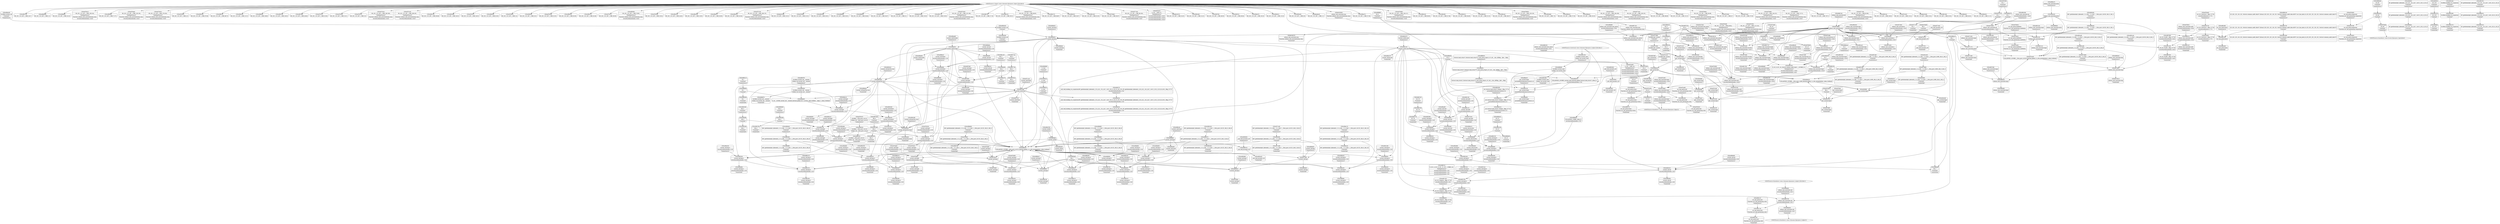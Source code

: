 digraph {
	CE0x4f803b0 [shape=record,shape=Mrecord,label="{CE0x4f803b0|i64*_getelementptr_inbounds_(_11_x_i64_,_11_x_i64_*___llvm_gcov_ctr125,_i64_0,_i64_6)|*Constant*}"]
	CE0x4f71e60 [shape=record,shape=Mrecord,label="{CE0x4f71e60|i64*_getelementptr_inbounds_(_11_x_i64_,_11_x_i64_*___llvm_gcov_ctr125,_i64_0,_i64_0)|*Constant*|*SummSink*}"]
	CE0x4f8bf60 [shape=record,shape=Mrecord,label="{CE0x4f8bf60|i32_0|*Constant*|*SummSource*}"]
	CE0x4f85020 [shape=record,shape=Mrecord,label="{CE0x4f85020|80:_i32,_112:_i8*,_:_CRE_26,27_}"]
	CE0x4f76b00 [shape=record,shape=Mrecord,label="{CE0x4f76b00|selinux_sem_associate:bb}"]
	CE0x4f749c0 [shape=record,shape=Mrecord,label="{CE0x4f749c0|selinux_sem_associate:tmp}"]
	CE0x4f81430 [shape=record,shape=Mrecord,label="{CE0x4f81430|80:_i32,_112:_i8*,_:_CRE_52,53_}"]
	CE0x4f73bb0 [shape=record,shape=Mrecord,label="{CE0x4f73bb0|80:_i32,_112:_i8*,_:_CRE_36,37_}"]
	CE0x4faf270 [shape=record,shape=Mrecord,label="{CE0x4faf270|_call_void_lockdep_rcu_suspicious(i8*_getelementptr_inbounds_(_25_x_i8_,_25_x_i8_*_.str3,_i32_0,_i32_0),_i32_218,_i8*_getelementptr_inbounds_(_45_x_i8_,_45_x_i8_*_.str12,_i32_0,_i32_0))_#10,_!dbg_!27727|security/selinux/hooks.c,218|*SummSource*}"]
	CE0x4f93520 [shape=record,shape=Mrecord,label="{CE0x4f93520|current_sid:tmp10|security/selinux/hooks.c,218}"]
	CE0x4f72520 [shape=record,shape=Mrecord,label="{CE0x4f72520|current_sid:call4|security/selinux/hooks.c,218|*SummSink*}"]
	CE0x4f7b020 [shape=record,shape=Mrecord,label="{CE0x4f7b020|avc_has_perm:tsid|Function::avc_has_perm&Arg::tsid::|*SummSink*}"]
	CE0x4f80280 [shape=record,shape=Mrecord,label="{CE0x4f80280|current_sid:tmp12|security/selinux/hooks.c,218|*SummSink*}"]
	CE0x4f86d60 [shape=record,shape=Mrecord,label="{CE0x4f86d60|selinux_sem_associate:tmp4|security/selinux/hooks.c,5419|*SummSink*}"]
	CE0x4f89e30 [shape=record,shape=Mrecord,label="{CE0x4f89e30|selinux_sem_associate:ipc_id|security/selinux/hooks.c,5422}"]
	CE0x6c3d200 [shape=record,shape=Mrecord,label="{CE0x6c3d200|selinux_sem_associate:sma|Function::selinux_sem_associate&Arg::sma::|*SummSource*}"]
	CE0x4f99bb0 [shape=record,shape=Mrecord,label="{CE0x4f99bb0|current_sid:call|security/selinux/hooks.c,218|*SummSource*}"]
	CE0x4f68700 [shape=record,shape=Mrecord,label="{CE0x4f68700|current_sid:tmp15|security/selinux/hooks.c,218|*SummSink*}"]
	CE0x4f772e0 [shape=record,shape=Mrecord,label="{CE0x4f772e0|80:_i32,_112:_i8*,_:_CRE_96,100_|*MultipleSource*|Function::selinux_sem_associate&Arg::sma::|security/selinux/hooks.c,5419}"]
	CE0x4f67850 [shape=record,shape=Mrecord,label="{CE0x4f67850|_ret_i32_%call3,_!dbg_!27729|security/selinux/hooks.c,5424|*SummSink*}"]
	CE0x4f8ac60 [shape=record,shape=Mrecord,label="{CE0x4f8ac60|GLOBAL:current_sid|*Constant*|*SummSource*}"]
	CE0x4f72650 [shape=record,shape=Mrecord,label="{CE0x4f72650|GLOBAL:get_current|*Constant*}"]
	CE0x4f89920 [shape=record,shape=Mrecord,label="{CE0x4f89920|selinux_sem_associate:tmp6|security/selinux/hooks.c,5422}"]
	CE0x4f71500 [shape=record,shape=Mrecord,label="{CE0x4f71500|selinux_sem_associate:tmp3|*SummSource*}"]
	CE0x4fb74c0 [shape=record,shape=Mrecord,label="{CE0x4fb74c0|current_sid:tmp24|security/selinux/hooks.c,220|*SummSource*}"]
	CE0x4f8ba80 [shape=record,shape=Mrecord,label="{CE0x4f8ba80|selinux_sem_associate:tmp1|*SummSink*}"]
	CE0x4faf200 [shape=record,shape=Mrecord,label="{CE0x4faf200|_call_void_lockdep_rcu_suspicious(i8*_getelementptr_inbounds_(_25_x_i8_,_25_x_i8_*_.str3,_i32_0,_i32_0),_i32_218,_i8*_getelementptr_inbounds_(_45_x_i8_,_45_x_i8_*_.str12,_i32_0,_i32_0))_#10,_!dbg_!27727|security/selinux/hooks.c,218}"]
	CE0x4f81af0 [shape=record,shape=Mrecord,label="{CE0x4f81af0|i64*_getelementptr_inbounds_(_2_x_i64_,_2_x_i64_*___llvm_gcov_ctr319,_i64_0,_i64_0)|*Constant*|*SummSource*}"]
	CE0x4ffae90 [shape=record,shape=Mrecord,label="{CE0x4ffae90|get_current:tmp4|./arch/x86/include/asm/current.h,14|*SummSink*}"]
	CE0x4f7ff20 [shape=record,shape=Mrecord,label="{CE0x4f7ff20|_call_void_mcount()_#3}"]
	CE0x4f7dc20 [shape=record,shape=Mrecord,label="{CE0x4f7dc20|4:_i32,_:_CRE_0,2_|*MultipleSource*|security/selinux/hooks.c,5424|security/selinux/hooks.c,5419|security/selinux/hooks.c,5419}"]
	CE0x4fabb00 [shape=record,shape=Mrecord,label="{CE0x4fabb00|0:_i8,_:_GCMR_current_sid.__warned_internal_global_i8_0,_section_.data.unlikely_,_align_1:_elem_0:default:}"]
	CE0x4fb5d10 [shape=record,shape=Mrecord,label="{CE0x4fb5d10|current_sid:sid|security/selinux/hooks.c,220}"]
	CE0x4f7cf80 [shape=record,shape=Mrecord,label="{CE0x4f7cf80|selinux_sem_associate:ipc_id|security/selinux/hooks.c,5422|*SummSource*}"]
	CE0x4f6d560 [shape=record,shape=Mrecord,label="{CE0x4f6d560|GLOBAL:current_sid.__warned|Global_var:current_sid.__warned}"]
	CE0x4f72a10 [shape=record,shape=Mrecord,label="{CE0x4f72a10|GLOBAL:get_current|*Constant*|*SummSink*}"]
	CE0x4f80640 [shape=record,shape=Mrecord,label="{CE0x4f80640|i64*_getelementptr_inbounds_(_11_x_i64_,_11_x_i64_*___llvm_gcov_ctr125,_i64_0,_i64_6)|*Constant*|*SummSource*}"]
	CE0x4fb0240 [shape=record,shape=Mrecord,label="{CE0x4fb0240|i64*_getelementptr_inbounds_(_11_x_i64_,_11_x_i64_*___llvm_gcov_ctr125,_i64_0,_i64_9)|*Constant*|*SummSource*}"]
	CE0x4f9a760 [shape=record,shape=Mrecord,label="{CE0x4f9a760|current_sid:bb|*SummSource*}"]
	CE0x4f86e20 [shape=record,shape=Mrecord,label="{CE0x4f86e20|COLLAPSED:_GCMRE___llvm_gcov_ctr125_internal_global_11_x_i64_zeroinitializer:_elem_0:default:}"]
	"CONST[source:0(mediator),value:2(dynamic)][purpose:{subject}][SrcIdx:2]"
	CE0x4f66f40 [shape=record,shape=Mrecord,label="{CE0x4f66f40|selinux_sem_associate:entry|*SummSink*}"]
	CE0x6e25370 [shape=record,shape=Mrecord,label="{CE0x6e25370|80:_i32,_112:_i8*,_:_CRE_24,25_}"]
	"CONST[source:0(mediator),value:0(static)][purpose:{operation}]"
	CE0x4f9a140 [shape=record,shape=Mrecord,label="{CE0x4f9a140|i64_2|*Constant*|*SummSource*}"]
	CE0x4f69290 [shape=record,shape=Mrecord,label="{CE0x4f69290|i8_1|*Constant*|*SummSink*}"]
	CE0x4f6d230 [shape=record,shape=Mrecord,label="{CE0x4f6d230|GLOBAL:__llvm_gcov_ctr125|Global_var:__llvm_gcov_ctr125|*SummSink*}"]
	CE0x4f854d0 [shape=record,shape=Mrecord,label="{CE0x4f854d0|80:_i32,_112:_i8*,_:_CRE_14,15_}"]
	CE0x4f87f30 [shape=record,shape=Mrecord,label="{CE0x4f87f30|80:_i32,_112:_i8*,_:_CRE_49,50_}"]
	CE0x4f937a0 [shape=record,shape=Mrecord,label="{CE0x4f937a0|current_sid:tmp9|security/selinux/hooks.c,218}"]
	CE0x4f64890 [shape=record,shape=Mrecord,label="{CE0x4f64890|selinux_sem_associate:bb|*SummSink*}"]
	CE0x4f9aa90 [shape=record,shape=Mrecord,label="{CE0x4f9aa90|current_sid:do.body|*SummSource*}"]
	CE0x4fb5970 [shape=record,shape=Mrecord,label="{CE0x4fb5970|i32_1|*Constant*}"]
	CE0x4f99ec0 [shape=record,shape=Mrecord,label="{CE0x4f99ec0|current_sid:tobool|security/selinux/hooks.c,218|*SummSource*}"]
	CE0x4f616a0 [shape=record,shape=Mrecord,label="{CE0x4f616a0|selinux_sem_associate:key|security/selinux/hooks.c,5422|*SummSink*}"]
	CE0x4fb4af0 [shape=record,shape=Mrecord,label="{CE0x4fb4af0|current_sid:cred|security/selinux/hooks.c,218|*SummSource*}"]
	CE0x4f7b720 [shape=record,shape=Mrecord,label="{CE0x4f7b720|_ret_i32_%retval.0,_!dbg_!27728|security/selinux/avc.c,775}"]
	CE0x6347040 [shape=record,shape=Mrecord,label="{CE0x6347040|selinux_sem_associate:sem_perm|security/selinux/hooks.c,5419|*SummSource*}"]
	CE0x4fb7330 [shape=record,shape=Mrecord,label="{CE0x4fb7330|current_sid:tmp24|security/selinux/hooks.c,220}"]
	CE0x4f82f10 [shape=record,shape=Mrecord,label="{CE0x4f82f10|80:_i32,_112:_i8*,_:_CRE_63,64_}"]
	CE0x4fc9c20 [shape=record,shape=Mrecord,label="{CE0x4fc9c20|get_current:tmp2|*SummSource*}"]
	CE0x4f8d210 [shape=record,shape=Mrecord,label="{CE0x4f8d210|current_sid:tmp14|security/selinux/hooks.c,218|*SummSource*}"]
	CE0x4f8a070 [shape=record,shape=Mrecord,label="{CE0x4f8a070|80:_i32,_112:_i8*,_:_CRE_18,19_}"]
	CE0x4f7fb40 [shape=record,shape=Mrecord,label="{CE0x4f7fb40|current_sid:tmp1|*SummSink*}"]
	CE0x4fb9350 [shape=record,shape=Mrecord,label="{CE0x4fb9350|current_sid:tmp21|security/selinux/hooks.c,218|*SummSink*}"]
	CE0x4f62240 [shape=record,shape=Mrecord,label="{CE0x4f62240|avc_has_perm:ssid|Function::avc_has_perm&Arg::ssid::|*SummSink*}"]
	CE0x4feeb10 [shape=record,shape=Mrecord,label="{CE0x4feeb10|COLLAPSED:_GCMRE___llvm_gcov_ctr98_internal_global_2_x_i64_zeroinitializer:_elem_0:default:}"]
	CE0x4f94080 [shape=record,shape=Mrecord,label="{CE0x4f94080|current_sid:tmp10|security/selinux/hooks.c,218|*SummSource*}"]
	CE0x4f85610 [shape=record,shape=Mrecord,label="{CE0x4f85610|80:_i32,_112:_i8*,_:_CRE_15,16_}"]
	CE0x4f99160 [shape=record,shape=Mrecord,label="{CE0x4f99160|current_sid:tmp3|*SummSink*}"]
	CE0x4f81230 [shape=record,shape=Mrecord,label="{CE0x4f81230|selinux_sem_associate:tmp2}"]
	CE0x4f6ba70 [shape=record,shape=Mrecord,label="{CE0x4f6ba70|selinux_sem_associate:entry|*SummSource*}"]
	CE0x4f638a0 [shape=record,shape=Mrecord,label="{CE0x4f638a0|i64_1|*Constant*}"]
	CE0x4f83a50 [shape=record,shape=Mrecord,label="{CE0x4f83a50|_call_void_mcount()_#3|*SummSink*}"]
	CE0x4f7dda0 [shape=record,shape=Mrecord,label="{CE0x4f7dda0|selinux_sem_associate:tmp7|security/selinux/hooks.c,5424}"]
	CE0x4fb7ab0 [shape=record,shape=Mrecord,label="{CE0x4fb7ab0|i64*_getelementptr_inbounds_(_2_x_i64_,_2_x_i64_*___llvm_gcov_ctr98,_i64_0,_i64_0)|*Constant*}"]
	CE0x4f85ee0 [shape=record,shape=Mrecord,label="{CE0x4f85ee0|i32_64|*Constant*}"]
	CE0x4f83e00 [shape=record,shape=Mrecord,label="{CE0x4f83e00|80:_i32,_112:_i8*,_:_CRE_8,9_}"]
	CE0x4f75e60 [shape=record,shape=Mrecord,label="{CE0x4f75e60|i32_10|*Constant*|*SummSource*}"]
	CE0x6ee6a20 [shape=record,shape=Mrecord,label="{CE0x6ee6a20|80:_i32,_112:_i8*,_:_CRE_1,2_}"]
	CE0x4fb7980 [shape=record,shape=Mrecord,label="{CE0x4fb7980|get_current:bb|*SummSink*}"]
	"CONST[source:2(external),value:2(dynamic)][purpose:{subject}][SrcIdx:1]"
	"CONST[source:0(mediator),value:2(dynamic)][purpose:{object}]"
	CE0x4fafda0 [shape=record,shape=Mrecord,label="{CE0x4fafda0|i8*_getelementptr_inbounds_(_45_x_i8_,_45_x_i8_*_.str12,_i32_0,_i32_0)|*Constant*|*SummSink*}"]
	CE0x4f69110 [shape=record,shape=Mrecord,label="{CE0x4f69110|i8_1|*Constant*|*SummSource*}"]
	CE0x4f889e0 [shape=record,shape=Mrecord,label="{CE0x4f889e0|current_sid:entry|*SummSink*}"]
	CE0x4f947e0 [shape=record,shape=Mrecord,label="{CE0x4f947e0|current_sid:tmp12|security/selinux/hooks.c,218}"]
	CE0x4fb4b90 [shape=record,shape=Mrecord,label="{CE0x4fb4b90|current_sid:cred|security/selinux/hooks.c,218|*SummSink*}"]
	CE0x4f88a50 [shape=record,shape=Mrecord,label="{CE0x4f88a50|_ret_i32_%tmp24,_!dbg_!27742|security/selinux/hooks.c,220}"]
	CE0x4f72890 [shape=record,shape=Mrecord,label="{CE0x4f72890|GLOBAL:get_current|*Constant*|*SummSource*}"]
	CE0x4fb34c0 [shape=record,shape=Mrecord,label="{CE0x4fb34c0|current_sid:land.lhs.true|*SummSource*}"]
	CE0x4f9d5e0 [shape=record,shape=Mrecord,label="{CE0x4f9d5e0|selinux_sem_associate:tmp|*SummSource*}"]
	CE0x4f80120 [shape=record,shape=Mrecord,label="{CE0x4f80120|current_sid:tmp12|security/selinux/hooks.c,218|*SummSource*}"]
	CE0x4fb94c0 [shape=record,shape=Mrecord,label="{CE0x4fb94c0|i32_22|*Constant*|*SummSource*}"]
	CE0x6621ca0 [shape=record,shape=Mrecord,label="{CE0x6621ca0|selinux_sem_associate:sem_perm|security/selinux/hooks.c,5419|*SummSink*}"]
	CE0x4f764f0 [shape=record,shape=Mrecord,label="{CE0x4f764f0|current_sid:tmp2|*SummSink*}"]
	CE0x4faf6e0 [shape=record,shape=Mrecord,label="{CE0x4faf6e0|i32_218|*Constant*|*SummSink*}"]
	CE0x4f8ae70 [shape=record,shape=Mrecord,label="{CE0x4f8ae70|80:_i32,_112:_i8*,_:_CRE_57,58_}"]
	CE0x4f7e3b0 [shape=record,shape=Mrecord,label="{CE0x4f7e3b0|selinux_sem_associate:tmp7|security/selinux/hooks.c,5424|*SummSink*}"]
	CE0x4f79580 [shape=record,shape=Mrecord,label="{CE0x4f79580|80:_i32,_112:_i8*,_:_CRE_104,112_|*MultipleSource*|Function::selinux_sem_associate&Arg::sma::|security/selinux/hooks.c,5419}"]
	CE0x4f97ab0 [shape=record,shape=Mrecord,label="{CE0x4f97ab0|current_sid:tmp4|security/selinux/hooks.c,218|*SummSink*}"]
	CE0x4fb4970 [shape=record,shape=Mrecord,label="{CE0x4fb4970|COLLAPSED:_GCMRE_current_task_external_global_%struct.task_struct*:_elem_0::|security/selinux/hooks.c,218}"]
	CE0x4f6b0a0 [shape=record,shape=Mrecord,label="{CE0x4f6b0a0|i8_4|*Constant*|*SummSource*}"]
	CE0x4f8b1d0 [shape=record,shape=Mrecord,label="{CE0x4f8b1d0|80:_i32,_112:_i8*,_:_CRE_60,61_}"]
	CE0x4f6cfd0 [shape=record,shape=Mrecord,label="{CE0x4f6cfd0|80:_i32,_112:_i8*,_:_CRE_47,48_}"]
	CE0x4f6b470 [shape=record,shape=Mrecord,label="{CE0x4f6b470|selinux_sem_associate:key|security/selinux/hooks.c,5422|*SummSource*}"]
	CE0x4f83010 [shape=record,shape=Mrecord,label="{CE0x4f83010|80:_i32,_112:_i8*,_:_CRE_64,65_}"]
	CE0x4f86e90 [shape=record,shape=Mrecord,label="{CE0x4f86e90|current_sid:tmp|*SummSource*}"]
	CE0x4f7b790 [shape=record,shape=Mrecord,label="{CE0x4f7b790|avc_has_perm:requested|Function::avc_has_perm&Arg::requested::}"]
	CE0x4f88190 [shape=record,shape=Mrecord,label="{CE0x4f88190|80:_i32,_112:_i8*,_:_CRE_51,52_}"]
	CE0x4f94330 [shape=record,shape=Mrecord,label="{CE0x4f94330|current_sid:tmp11|security/selinux/hooks.c,218}"]
	CE0x4ffa980 [shape=record,shape=Mrecord,label="{CE0x4ffa980|GLOBAL:current_task|Global_var:current_task}"]
	CE0x4f8ced0 [shape=record,shape=Mrecord,label="{CE0x4f8ced0|avc_has_perm:entry|*SummSink*}"]
	CE0x4f6f5c0 [shape=record,shape=Mrecord,label="{CE0x4f6f5c0|i32_10|*Constant*}"]
	CE0x4f6cea0 [shape=record,shape=Mrecord,label="{CE0x4f6cea0|80:_i32,_112:_i8*,_:_CRE_46,47_}"]
	CE0x4f79930 [shape=record,shape=Mrecord,label="{CE0x4f79930|80:_i32,_112:_i8*,_:_CRE_120,128_|*MultipleSource*|Function::selinux_sem_associate&Arg::sma::|security/selinux/hooks.c,5419}"]
	CE0x4f89140 [shape=record,shape=Mrecord,label="{CE0x4f89140|i32_(i32,_i32,_i16,_i32,_%struct.common_audit_data*)*_bitcast_(i32_(i32,_i32,_i16,_i32,_%struct.common_audit_data.495*)*_avc_has_perm_to_i32_(i32,_i32,_i16,_i32,_%struct.common_audit_data*)*)|*Constant*|*SummSource*}"]
	CE0x4f7e200 [shape=record,shape=Mrecord,label="{CE0x4f7e200|selinux_sem_associate:tmp7|security/selinux/hooks.c,5424|*SummSource*}"]
	CE0x4f86110 [shape=record,shape=Mrecord,label="{CE0x4f86110|avc_has_perm:tclass|Function::avc_has_perm&Arg::tclass::|*SummSink*}"]
	CE0x4faf550 [shape=record,shape=Mrecord,label="{CE0x4faf550|i32_218|*Constant*|*SummSource*}"]
	CE0x4f83d60 [shape=record,shape=Mrecord,label="{CE0x4f83d60|80:_i32,_112:_i8*,_:_CRE_7,8_}"]
	CE0x4f76410 [shape=record,shape=Mrecord,label="{CE0x4f76410|current_sid:tmp2}"]
	CE0x4f61130 [shape=record,shape=Mrecord,label="{CE0x4f61130|avc_has_perm:ssid|Function::avc_has_perm&Arg::ssid::}"]
	CE0x4f788e0 [shape=record,shape=Mrecord,label="{CE0x4f788e0|current_sid:tmp6|security/selinux/hooks.c,218}"]
	CE0x4f78550 [shape=record,shape=Mrecord,label="{CE0x4f78550|current_sid:tmp5|security/selinux/hooks.c,218|*SummSource*}"]
	CE0x4f7bb30 [shape=record,shape=Mrecord,label="{CE0x4f7bb30|avc_has_perm:auditdata|Function::avc_has_perm&Arg::auditdata::|*SummSource*}"]
	CE0x4fb30e0 [shape=record,shape=Mrecord,label="{CE0x4fb30e0|_call_void_mcount()_#3|*SummSink*}"]
	CE0x4fafc30 [shape=record,shape=Mrecord,label="{CE0x4fafc30|i8*_getelementptr_inbounds_(_45_x_i8_,_45_x_i8_*_.str12,_i32_0,_i32_0)|*Constant*}"]
	CE0x4f7c350 [shape=record,shape=Mrecord,label="{CE0x4f7c350|_ret_i32_%call3,_!dbg_!27729|security/selinux/hooks.c,5424}"]
	CE0x4fb4f00 [shape=record,shape=Mrecord,label="{CE0x4fb4f00|current_sid:tmp21|security/selinux/hooks.c,218}"]
	CE0x4f8cdd0 [shape=record,shape=Mrecord,label="{CE0x4f8cdd0|avc_has_perm:entry|*SummSource*}"]
	CE0x4ffa870 [shape=record,shape=Mrecord,label="{CE0x4ffa870|%struct.task_struct*_(%struct.task_struct**)*_asm_movq_%gs:$_1:P_,$0_,_r,im,_dirflag_,_fpsr_,_flags_|*SummSink*}"]
	CE0x4fb31a0 [shape=record,shape=Mrecord,label="{CE0x4fb31a0|get_current:tmp4|./arch/x86/include/asm/current.h,14}"]
	CE0x4f94fa0 [shape=record,shape=Mrecord,label="{CE0x4f94fa0|current_sid:bb}"]
	CE0x4f88c00 [shape=record,shape=Mrecord,label="{CE0x4f88c00|_ret_i32_%tmp24,_!dbg_!27742|security/selinux/hooks.c,220|*SummSink*}"]
	CE0x4fb7800 [shape=record,shape=Mrecord,label="{CE0x4fb7800|get_current:bb|*SummSource*}"]
	CE0x4f850c0 [shape=record,shape=Mrecord,label="{CE0x4f850c0|80:_i32,_112:_i8*,_:_CRE_27,28_}"]
	CE0x4f78ab0 [shape=record,shape=Mrecord,label="{CE0x4f78ab0|current_sid:tmp6|security/selinux/hooks.c,218|*SummSource*}"]
	CE0x4fb12a0 [shape=record,shape=Mrecord,label="{CE0x4fb12a0|i64*_getelementptr_inbounds_(_11_x_i64_,_11_x_i64_*___llvm_gcov_ctr125,_i64_0,_i64_10)|*Constant*}"]
	CE0x4f86070 [shape=record,shape=Mrecord,label="{CE0x4f86070|avc_has_perm:tclass|Function::avc_has_perm&Arg::tclass::|*SummSource*}"]
	CE0x4f6dee0 [shape=record,shape=Mrecord,label="{CE0x4f6dee0|80:_i32,_112:_i8*,_:_CRE_42,43_}"]
	CE0x4f75b20 [shape=record,shape=Mrecord,label="{CE0x4f75b20|80:_i32,_112:_i8*,_:_CRE_184,188_|*MultipleSource*|Function::selinux_sem_associate&Arg::sma::|security/selinux/hooks.c,5419}"]
	CE0x4f81a80 [shape=record,shape=Mrecord,label="{CE0x4f81a80|i64*_getelementptr_inbounds_(_2_x_i64_,_2_x_i64_*___llvm_gcov_ctr319,_i64_0,_i64_0)|*Constant*}"]
	CE0x4f8d4c0 [shape=record,shape=Mrecord,label="{CE0x4f8d4c0|i1_true|*Constant*}"]
	CE0x4f94530 [shape=record,shape=Mrecord,label="{CE0x4f94530|current_sid:tmp11|security/selinux/hooks.c,218|*SummSource*}"]
	CE0x4f774c0 [shape=record,shape=Mrecord,label="{CE0x4f774c0|80:_i32,_112:_i8*,_:_CRE_100,102_|*MultipleSource*|Function::selinux_sem_associate&Arg::sma::|security/selinux/hooks.c,5419}"]
	CE0x4f76c90 [shape=record,shape=Mrecord,label="{CE0x4f76c90|80:_i32,_112:_i8*,_:_CRE_80,84_|*MultipleSource*|Function::selinux_sem_associate&Arg::sma::|security/selinux/hooks.c,5419}"]
	CE0x4f6f100 [shape=record,shape=Mrecord,label="{CE0x4f6f100|80:_i32,_112:_i8*,_:_CRE_68,69_}"]
	CE0x4fb4700 [shape=record,shape=Mrecord,label="{CE0x4fb4700|i32_78|*Constant*}"]
	CE0x4f96b80 [shape=record,shape=Mrecord,label="{CE0x4f96b80|current_sid:if.end}"]
	CE0x4f8e260 [shape=record,shape=Mrecord,label="{CE0x4f8e260|avc_has_perm:tsid|Function::avc_has_perm&Arg::tsid::}"]
	CE0x4f6c640 [shape=record,shape=Mrecord,label="{CE0x4f6c640|i64*_getelementptr_inbounds_(_2_x_i64_,_2_x_i64_*___llvm_gcov_ctr319,_i64_0,_i64_1)|*Constant*|*SummSource*}"]
	CE0x4f94200 [shape=record,shape=Mrecord,label="{CE0x4f94200|current_sid:tmp10|security/selinux/hooks.c,218|*SummSink*}"]
	CE0x4f8d690 [shape=record,shape=Mrecord,label="{CE0x4f8d690|i1_true|*Constant*|*SummSource*}"]
	CE0x6478e10 [shape=record,shape=Mrecord,label="{CE0x6478e10|selinux_sem_associate:tmp|*SummSink*}"]
	CE0x4f7aef0 [shape=record,shape=Mrecord,label="{CE0x4f7aef0|avc_has_perm:tsid|Function::avc_has_perm&Arg::tsid::|*SummSource*}"]
	CE0x4f79230 [shape=record,shape=Mrecord,label="{CE0x4f79230|current_sid:tmp7|security/selinux/hooks.c,218}"]
	CE0x4f7dc90 [shape=record,shape=Mrecord,label="{CE0x4f7dc90|4:_i32,_:_CRE_4,8_|*MultipleSource*|security/selinux/hooks.c,5424|security/selinux/hooks.c,5419|security/selinux/hooks.c,5419}"]
	CE0x4f94d00 [shape=record,shape=Mrecord,label="{CE0x4f94d00|current_sid:if.end|*SummSink*}"]
	CE0x4fb57e0 [shape=record,shape=Mrecord,label="{CE0x4fb57e0|current_sid:tmp23|security/selinux/hooks.c,218|*SummSink*}"]
	CE0x4f74390 [shape=record,shape=Mrecord,label="{CE0x4f74390|80:_i32,_112:_i8*,_:_CRE_12,13_}"]
	CE0x4fb13d0 [shape=record,shape=Mrecord,label="{CE0x4fb13d0|current_sid:tmp19|security/selinux/hooks.c,218|*SummSource*}"]
	CE0x4f98f00 [shape=record,shape=Mrecord,label="{CE0x4f98f00|current_sid:tmp3}"]
	CE0x4f67150 [shape=record,shape=Mrecord,label="{CE0x4f67150|selinux_sem_associate:sma|Function::selinux_sem_associate&Arg::sma::}"]
	CE0x4f71170 [shape=record,shape=Mrecord,label="{CE0x4f71170|selinux_sem_associate:tmp3}"]
	CE0x4f89ef0 [shape=record,shape=Mrecord,label="{CE0x4f89ef0|selinux_sem_associate:u|security/selinux/hooks.c,5422}"]
	CE0x4fb7040 [shape=record,shape=Mrecord,label="{CE0x4fb7040|i64*_getelementptr_inbounds_(_2_x_i64_,_2_x_i64_*___llvm_gcov_ctr98,_i64_0,_i64_0)|*Constant*|*SummSink*}"]
	CE0x4fb0870 [shape=record,shape=Mrecord,label="{CE0x4fb0870|current_sid:tmp17|security/selinux/hooks.c,218|*SummSink*}"]
	CE0x4f98a50 [shape=record,shape=Mrecord,label="{CE0x4f98a50|get_current:bb}"]
	CE0x4f8eec0 [shape=record,shape=Mrecord,label="{CE0x4f8eec0|current_sid:tmp20|security/selinux/hooks.c,218|*SummSource*}"]
	CE0x4f647a0 [shape=record,shape=Mrecord,label="{CE0x4f647a0|selinux_sem_associate:bb|*SummSource*}"]
	CE0x4f76480 [shape=record,shape=Mrecord,label="{CE0x4f76480|current_sid:tmp2|*SummSource*}"]
	CE0x4fb4770 [shape=record,shape=Mrecord,label="{CE0x4fb4770|i32_78|*Constant*|*SummSink*}"]
	CE0x4f74230 [shape=record,shape=Mrecord,label="{CE0x4f74230|get_current:tmp1}"]
	CE0x4fb4900 [shape=record,shape=Mrecord,label="{CE0x4fb4900|current_sid:cred|security/selinux/hooks.c,218}"]
	CE0x4f89550 [shape=record,shape=Mrecord,label="{CE0x4f89550|i32_3|*Constant*|*SummSource*}"]
	CE0x4f76de0 [shape=record,shape=Mrecord,label="{CE0x4f76de0|80:_i32,_112:_i8*,_:_CRE_84,88_|*MultipleSource*|Function::selinux_sem_associate&Arg::sma::|security/selinux/hooks.c,5419}"]
	CE0x4f705b0 [shape=record,shape=Mrecord,label="{CE0x4f705b0|80:_i32,_112:_i8*,_:_CRE_6,7_}"]
	CE0x4f73ce0 [shape=record,shape=Mrecord,label="{CE0x4f73ce0|80:_i32,_112:_i8*,_:_CRE_37,38_}"]
	CE0x4f86000 [shape=record,shape=Mrecord,label="{CE0x4f86000|avc_has_perm:tclass|Function::avc_has_perm&Arg::tclass::}"]
	CE0x4fb0440 [shape=record,shape=Mrecord,label="{CE0x4fb0440|current_sid:tmp17|security/selinux/hooks.c,218}"]
	CE0x4f8f060 [shape=record,shape=Mrecord,label="{CE0x4f8f060|current_sid:tmp20|security/selinux/hooks.c,218|*SummSink*}"]
	CE0x4f79e60 [shape=record,shape=Mrecord,label="{CE0x4f79e60|80:_i32,_112:_i8*,_:_CRE_144,152_|*MultipleSource*|Function::selinux_sem_associate&Arg::sma::|security/selinux/hooks.c,5419}"]
	CE0x4ffaf30 [shape=record,shape=Mrecord,label="{CE0x4ffaf30|%struct.task_struct*_(%struct.task_struct**)*_asm_movq_%gs:$_1:P_,$0_,_r,im,_dirflag_,_fpsr_,_flags_}"]
	CE0x4f6f6f0 [shape=record,shape=Mrecord,label="{CE0x4f6f6f0|80:_i32,_112:_i8*,_:_CRE_72,73_|*MultipleSource*|Function::selinux_sem_associate&Arg::sma::|security/selinux/hooks.c,5419}"]
	CE0x4f6d2e0 [shape=record,shape=Mrecord,label="{CE0x4f6d2e0|current_sid:tmp5|security/selinux/hooks.c,218}"]
	"CONST[source:0(mediator),value:2(dynamic)][purpose:{subject}]"
	CE0x4f6f360 [shape=record,shape=Mrecord,label="{CE0x4f6f360|80:_i32,_112:_i8*,_:_CRE_70,71_}"]
	CE0x4fb0800 [shape=record,shape=Mrecord,label="{CE0x4fb0800|current_sid:tmp17|security/selinux/hooks.c,218|*SummSource*}"]
	CE0x4fee6b0 [shape=record,shape=Mrecord,label="{CE0x4fee6b0|get_current:tmp}"]
	CE0x4f92ff0 [shape=record,shape=Mrecord,label="{CE0x4f92ff0|i64_5|*Constant*}"]
	CE0x4f615e0 [shape=record,shape=Mrecord,label="{CE0x4f615e0|avc_has_perm:entry}"]
	CE0x4f8aba0 [shape=record,shape=Mrecord,label="{CE0x4f8aba0|selinux_sem_associate:call|security/selinux/hooks.c,5417|*SummSource*}"]
	CE0x4f8d390 [shape=record,shape=Mrecord,label="{CE0x4f8d390|current_sid:tmp14|security/selinux/hooks.c,218|*SummSink*}"]
	CE0x4f6d970 [shape=record,shape=Mrecord,label="{CE0x4f6d970|GLOBAL:current_sid.__warned|Global_var:current_sid.__warned|*SummSink*}"]
	CE0x4f93280 [shape=record,shape=Mrecord,label="{CE0x4f93280|i64_5|*Constant*|*SummSource*}"]
	CE0x4f80d10 [shape=record,shape=Mrecord,label="{CE0x4f80d10|current_sid:tmp13|security/selinux/hooks.c,218}"]
	CE0x4f620d0 [shape=record,shape=Mrecord,label="{CE0x4f620d0|GLOBAL:current_task|Global_var:current_task|*SummSink*}"]
	CE0x4f771b0 [shape=record,shape=Mrecord,label="{CE0x4f771b0|80:_i32,_112:_i8*,_:_CRE_92,96_|*MultipleSource*|Function::selinux_sem_associate&Arg::sma::|security/selinux/hooks.c,5419}"]
	CE0x4f852a0 [shape=record,shape=Mrecord,label="{CE0x4f852a0|80:_i32,_112:_i8*,_:_CRE_29,30_}"]
	CE0x4f66c00 [shape=record,shape=Mrecord,label="{CE0x4f66c00|selinux_sem_associate:tmp1}"]
	CE0x4fb2f80 [shape=record,shape=Mrecord,label="{CE0x4fb2f80|i64*_getelementptr_inbounds_(_11_x_i64_,_11_x_i64_*___llvm_gcov_ctr125,_i64_0,_i64_0)|*Constant*}"]
	CE0x4f64e30 [shape=record,shape=Mrecord,label="{CE0x4f64e30|selinux_sem_associate:entry}"]
	CE0x4f67360 [shape=record,shape=Mrecord,label="{CE0x4f67360|selinux_sem_associate:tmp1|*SummSource*}"]
	CE0x4f9c1b0 [shape=record,shape=Mrecord,label="{CE0x4f9c1b0|current_sid:call4|security/selinux/hooks.c,218|*SummSource*}"]
	CE0x4f6b230 [shape=record,shape=Mrecord,label="{CE0x4f6b230|i8_4|*Constant*|*SummSink*}"]
	CE0x4f7d580 [shape=record,shape=Mrecord,label="{CE0x4f7d580|selinux_sem_associate:sid2|security/selinux/hooks.c,5424|*SummSource*}"]
	CE0x4f81130 [shape=record,shape=Mrecord,label="{CE0x4f81130|current_sid:if.then|*SummSink*}"]
	CE0x4f8d810 [shape=record,shape=Mrecord,label="{CE0x4f8d810|i1_true|*Constant*|*SummSink*}"]
	CE0x4f68c90 [shape=record,shape=Mrecord,label="{CE0x4f68c90|current_sid:tmp16|security/selinux/hooks.c,218|*SummSource*}"]
	CE0x4feeb80 [shape=record,shape=Mrecord,label="{CE0x4feeb80|get_current:tmp|*SummSource*}"]
	CE0x4f7b4b0 [shape=record,shape=Mrecord,label="{CE0x4f7b4b0|i32_64|*Constant*|*SummSink*}"]
	CE0x4f74450 [shape=record,shape=Mrecord,label="{CE0x4f74450|80:_i32,_112:_i8*,_:_CRE_13,14_}"]
	CE0x4f63910 [shape=record,shape=Mrecord,label="{CE0x4f63910|current_sid:tmp1}"]
	CE0x6e25280 [shape=record,shape=Mrecord,label="{CE0x6e25280|80:_i32,_112:_i8*,_:_CRE_23,24_}"]
	CE0x4fb9640 [shape=record,shape=Mrecord,label="{CE0x4fb9640|i32_22|*Constant*|*SummSink*}"]
	CE0x4f81310 [shape=record,shape=Mrecord,label="{CE0x4f81310|selinux_sem_associate:tmp2|*SummSink*}"]
	CE0x4f81560 [shape=record,shape=Mrecord,label="{CE0x4f81560|80:_i32,_112:_i8*,_:_CRE_53,54_}"]
	CE0x4fb5340 [shape=record,shape=Mrecord,label="{CE0x4fb5340|current_sid:tmp23|security/selinux/hooks.c,218}"]
	CE0x4f6dc80 [shape=record,shape=Mrecord,label="{CE0x4f6dc80|80:_i32,_112:_i8*,_:_CRE_40,41_}"]
	CE0x4f9c390 [shape=record,shape=Mrecord,label="{CE0x4f9c390|current_sid:land.lhs.true2|*SummSource*}"]
	CE0x4f612c0 [shape=record,shape=Mrecord,label="{CE0x4f612c0|selinux_sem_associate:call3|security/selinux/hooks.c,5424|*SummSink*}"]
	CE0x4f84050 [shape=record,shape=Mrecord,label="{CE0x4f84050|80:_i32,_112:_i8*,_:_CRE_11,12_}"]
	CE0x4fb2e70 [shape=record,shape=Mrecord,label="{CE0x4fb2e70|current_sid:do.end|*SummSink*}"]
	CE0x4f790d0 [shape=record,shape=Mrecord,label="{CE0x4f790d0|current_sid:tmp6|security/selinux/hooks.c,218|*SummSink*}"]
	CE0x4f85700 [shape=record,shape=Mrecord,label="{CE0x4f85700|80:_i32,_112:_i8*,_:_CRE_16,17_}"]
	CE0x48640a0 [shape=record,shape=Mrecord,label="{CE0x48640a0|80:_i32,_112:_i8*,_:_CRE_2,3_}"]
	CE0x4f6ddb0 [shape=record,shape=Mrecord,label="{CE0x4f6ddb0|80:_i32,_112:_i8*,_:_CRE_41,42_}"]
	CE0x4fb0b00 [shape=record,shape=Mrecord,label="{CE0x4fb0b00|current_sid:tmp18|security/selinux/hooks.c,218}"]
	CE0x4f6d100 [shape=record,shape=Mrecord,label="{CE0x4f6d100|i64_0|*Constant*|*SummSink*}"]
	CE0x4f79cc0 [shape=record,shape=Mrecord,label="{CE0x4f79cc0|80:_i32,_112:_i8*,_:_CRE_136,144_|*MultipleSource*|Function::selinux_sem_associate&Arg::sma::|security/selinux/hooks.c,5419}"]
	CE0x4f7b830 [shape=record,shape=Mrecord,label="{CE0x4f7b830|avc_has_perm:requested|Function::avc_has_perm&Arg::requested::|*SummSource*}"]
	CE0x4f6f490 [shape=record,shape=Mrecord,label="{CE0x4f6f490|80:_i32,_112:_i8*,_:_CRE_71,72_}"]
	CE0x4f7b330 [shape=record,shape=Mrecord,label="{CE0x4f7b330|i16_25|*Constant*|*SummSource*}"]
	CE0x4f7bfc0 [shape=record,shape=Mrecord,label="{CE0x4f7bfc0|_ret_i32_%retval.0,_!dbg_!27728|security/selinux/avc.c,775|*SummSink*}"]
	CE0x4f9a270 [shape=record,shape=Mrecord,label="{CE0x4f9a270|i64_2|*Constant*|*SummSink*}"]
	CE0x4f979e0 [shape=record,shape=Mrecord,label="{CE0x4f979e0|current_sid:tmp4|security/selinux/hooks.c,218|*SummSource*}"]
	CE0x4f99cf0 [shape=record,shape=Mrecord,label="{CE0x4f99cf0|i32_0|*Constant*}"]
	CE0x4f83700 [shape=record,shape=Mrecord,label="{CE0x4f83700|selinux_sem_associate:call|security/selinux/hooks.c,5417}"]
	CE0x4f8d040 [shape=record,shape=Mrecord,label="{CE0x4f8d040|current_sid:tmp14|security/selinux/hooks.c,218}"]
	CE0x4f7c9e0 [shape=record,shape=Mrecord,label="{CE0x4f7c9e0|selinux_sem_associate:u|security/selinux/hooks.c,5422|*SummSource*}"]
	CE0x4fb2c30 [shape=record,shape=Mrecord,label="{CE0x4fb2c30|current_sid:do.end}"]
	CE0x4f7bac0 [shape=record,shape=Mrecord,label="{CE0x4f7bac0|avc_has_perm:auditdata|Function::avc_has_perm&Arg::auditdata::}"]
	CE0x4f79ae0 [shape=record,shape=Mrecord,label="{CE0x4f79ae0|80:_i32,_112:_i8*,_:_CRE_128,136_|*MultipleSource*|Function::selinux_sem_associate&Arg::sma::|security/selinux/hooks.c,5419}"]
	CE0x4f6af10 [shape=record,shape=Mrecord,label="{CE0x4f6af10|i8_4|*Constant*}"]
	CE0x4f82ca0 [shape=record,shape=Mrecord,label="{CE0x4f82ca0|i64*_getelementptr_inbounds_(_2_x_i64_,_2_x_i64_*___llvm_gcov_ctr319,_i64_0,_i64_1)|*Constant*|*SummSink*}"]
	CE0x4f75fd0 [shape=record,shape=Mrecord,label="{CE0x4f75fd0|selinux_sem_associate:security|security/selinux/hooks.c,5419|*SummSink*}"]
	CE0x4f841d0 [shape=record,shape=Mrecord,label="{CE0x4f841d0|get_current:entry|*SummSink*}"]
	CE0x4f98390 [shape=record,shape=Mrecord,label="{CE0x4f98390|current_sid:sid|security/selinux/hooks.c,220|*SummSink*}"]
	CE0x4fc9c90 [shape=record,shape=Mrecord,label="{CE0x4fc9c90|get_current:tmp2|*SummSink*}"]
	CE0x4f75910 [shape=record,shape=Mrecord,label="{CE0x4f75910|80:_i32,_112:_i8*,_:_CRE_176,184_|*MultipleSource*|Function::selinux_sem_associate&Arg::sma::|security/selinux/hooks.c,5419}"]
	CE0x4f64560 [shape=record,shape=Mrecord,label="{CE0x4f64560|GLOBAL:current_sid|*Constant*|*SummSink*}"]
	CE0x4f70340 [shape=record,shape=Mrecord,label="{CE0x4f70340|i32_0|*Constant*|*SummSink*}"]
	CE0x4f78e30 [shape=record,shape=Mrecord,label="{CE0x4f78e30|80:_i32,_112:_i8*,_:_CRE_4,5_}"]
	CE0x4faf2e0 [shape=record,shape=Mrecord,label="{CE0x4faf2e0|_call_void_lockdep_rcu_suspicious(i8*_getelementptr_inbounds_(_25_x_i8_,_25_x_i8_*_.str3,_i32_0,_i32_0),_i32_218,_i8*_getelementptr_inbounds_(_45_x_i8_,_45_x_i8_*_.str12,_i32_0,_i32_0))_#10,_!dbg_!27727|security/selinux/hooks.c,218|*SummSink*}"]
	CE0x4fb03d0 [shape=record,shape=Mrecord,label="{CE0x4fb03d0|i64*_getelementptr_inbounds_(_11_x_i64_,_11_x_i64_*___llvm_gcov_ctr125,_i64_0,_i64_9)|*Constant*|*SummSink*}"]
	CE0x4f833a0 [shape=record,shape=Mrecord,label="{CE0x4f833a0|80:_i32,_112:_i8*,_:_CRE_67,68_}"]
	CE0x4f72ba0 [shape=record,shape=Mrecord,label="{CE0x4f72ba0|get_current:entry}"]
	CE0x4f66e90 [shape=record,shape=Mrecord,label="{CE0x4f66e90|i64_1|*Constant*|*SummSink*}"]
	CE0x4f7b190 [shape=record,shape=Mrecord,label="{CE0x4f7b190|i16_25|*Constant*}"]
	CE0x4f6f230 [shape=record,shape=Mrecord,label="{CE0x4f6f230|80:_i32,_112:_i8*,_:_CRE_69,70_}"]
	CE0x4f83950 [shape=record,shape=Mrecord,label="{CE0x4f83950|_call_void_mcount()_#3|*SummSource*}"]
	CE0x4f99220 [shape=record,shape=Mrecord,label="{CE0x4f99220|_call_void_mcount()_#3}"]
	CE0x4f7be00 [shape=record,shape=Mrecord,label="{CE0x4f7be00|_ret_i32_%retval.0,_!dbg_!27728|security/selinux/avc.c,775|*SummSource*}"]
	CE0x4f8ed50 [shape=record,shape=Mrecord,label="{CE0x4f8ed50|current_sid:tmp19|security/selinux/hooks.c,218|*SummSink*}"]
	CE0x4f8a340 [shape=record,shape=Mrecord,label="{CE0x4f8a340|80:_i32,_112:_i8*,_:_CRE_21,22_}"]
	CE0x4f61710 [shape=record,shape=Mrecord,label="{CE0x4f61710|selinux_sem_associate:tmp6|security/selinux/hooks.c,5422|*SummSource*}"]
	CE0x4f92d40 [shape=record,shape=Mrecord,label="{CE0x4f92d40|current_sid:tobool1|security/selinux/hooks.c,218|*SummSource*}"]
	CE0x4f6b6f0 [shape=record,shape=Mrecord,label="{CE0x4f6b6f0|selinux_sem_associate:sem_perm1|security/selinux/hooks.c,5422|*SummSource*}"]
	CE0x4f77f10 [shape=record,shape=Mrecord,label="{CE0x4f77f10|_call_void_mcount()_#3|*SummSink*}"]
	CE0x4f8ab30 [shape=record,shape=Mrecord,label="{CE0x4f8ab30|selinux_sem_associate:call|security/selinux/hooks.c,5417|*SummSink*}"]
	CE0x4f74db0 [shape=record,shape=Mrecord,label="{CE0x4f74db0|i64*_getelementptr_inbounds_(_2_x_i64_,_2_x_i64_*___llvm_gcov_ctr319,_i64_0,_i64_0)|*Constant*|*SummSink*}"]
	CE0x4f785c0 [shape=record,shape=Mrecord,label="{CE0x4f785c0|current_sid:tmp5|security/selinux/hooks.c,218|*SummSink*}"]
	CE0x4f68a10 [shape=record,shape=Mrecord,label="{CE0x4f68a10|current_sid:tmp16|security/selinux/hooks.c,218}"]
	CE0x4f68f40 [shape=record,shape=Mrecord,label="{CE0x4f68f40|i8_1|*Constant*}"]
	CE0x4fabcc0 [shape=record,shape=Mrecord,label="{CE0x4fabcc0|current_sid:tmp8|security/selinux/hooks.c,218|*SummSource*}"]
	CE0x4f8cac0 [shape=record,shape=Mrecord,label="{CE0x4f8cac0|selinux_sem_associate:type|security/selinux/hooks.c,5421|*SummSink*}"]
	CE0x4f8b0a0 [shape=record,shape=Mrecord,label="{CE0x4f8b0a0|80:_i32,_112:_i8*,_:_CRE_59,60_}"]
	CE0x4f851b0 [shape=record,shape=Mrecord,label="{CE0x4f851b0|80:_i32,_112:_i8*,_:_CRE_28,29_}"]
	CE0x4fb0ca0 [shape=record,shape=Mrecord,label="{CE0x4fb0ca0|current_sid:tmp18|security/selinux/hooks.c,218|*SummSource*}"]
	CE0x4f71670 [shape=record,shape=Mrecord,label="{CE0x4f71670|_call_void_mcount()_#3}"]
	CE0x4f63980 [shape=record,shape=Mrecord,label="{CE0x4f63980|current_sid:tmp1|*SummSource*}"]
	CE0x4f68690 [shape=record,shape=Mrecord,label="{CE0x4f68690|current_sid:tmp15|security/selinux/hooks.c,218|*SummSource*}"]
	CE0x4fb51b0 [shape=record,shape=Mrecord,label="{CE0x4fb51b0|i32_22|*Constant*}"]
	CE0x4f87db0 [shape=record,shape=Mrecord,label="{CE0x4f87db0|80:_i32,_112:_i8*,_:_CRE_48,49_}"]
	CE0x4f7b620 [shape=record,shape=Mrecord,label="{CE0x4f7b620|avc_has_perm:requested|Function::avc_has_perm&Arg::requested::|*SummSink*}"]
	CE0x4f73a70 [shape=record,shape=Mrecord,label="{CE0x4f73a70|80:_i32,_112:_i8*,_:_CRE_35,36_}"]
	CE0x6478e80 [shape=record,shape=Mrecord,label="{CE0x6478e80|i64_1|*Constant*|*SummSource*}"]
	CE0x4f9a0d0 [shape=record,shape=Mrecord,label="{CE0x4f9a0d0|i64_2|*Constant*}"]
	"CONST[source:1(input),value:2(dynamic)][purpose:{object}][SrcIdx:0]"
	CE0x4f978b0 [shape=record,shape=Mrecord,label="{CE0x4f978b0|current_sid:tmp4|security/selinux/hooks.c,218}"]
	CE0x4f71c80 [shape=record,shape=Mrecord,label="{CE0x4f71c80|i64*_getelementptr_inbounds_(_11_x_i64_,_11_x_i64_*___llvm_gcov_ctr125,_i64_0,_i64_0)|*Constant*|*SummSource*}"]
	CE0x4fb5220 [shape=record,shape=Mrecord,label="{CE0x4fb5220|current_sid:tmp22|security/selinux/hooks.c,218|*SummSource*}"]
	CE0x4f6c560 [shape=record,shape=Mrecord,label="{CE0x4f6c560|selinux_sem_associate:ad|security/selinux/hooks.c, 5416|*SummSource*}"]
	CE0x4f8c920 [shape=record,shape=Mrecord,label="{CE0x4f8c920|selinux_sem_associate:type|security/selinux/hooks.c,5421|*SummSource*}"]
	CE0x4f69aa0 [shape=record,shape=Mrecord,label="{CE0x4f69aa0|selinux_sem_associate:tmp4|security/selinux/hooks.c,5419}"]
	CE0x4fb5080 [shape=record,shape=Mrecord,label="{CE0x4fb5080|current_sid:tmp21|security/selinux/hooks.c,218|*SummSource*}"]
	CE0x4f70440 [shape=record,shape=Mrecord,label="{CE0x4f70440|80:_i32,_112:_i8*,_:_CRE_10,11_}"]
	CE0x4f70510 [shape=record,shape=Mrecord,label="{CE0x4f70510|80:_i32,_112:_i8*,_:_CRE_5,6_}"]
	CE0x4f7fdc0 [shape=record,shape=Mrecord,label="{CE0x4f7fdc0|get_current:tmp3|*SummSource*}"]
	CE0x4f8e990 [shape=record,shape=Mrecord,label="{CE0x4f8e990|current_sid:tobool|security/selinux/hooks.c,218|*SummSink*}"]
	CE0x4fb1b90 [shape=record,shape=Mrecord,label="{CE0x4fb1b90|GLOBAL:lockdep_rcu_suspicious|*Constant*}"]
	CE0x4fafd30 [shape=record,shape=Mrecord,label="{CE0x4fafd30|i8*_getelementptr_inbounds_(_45_x_i8_,_45_x_i8_*_.str12,_i32_0,_i32_0)|*Constant*|*SummSource*}"]
	CE0x4f92c10 [shape=record,shape=Mrecord,label="{CE0x4f92c10|current_sid:call4|security/selinux/hooks.c,218}"]
	CE0x4f755c0 [shape=record,shape=Mrecord,label="{CE0x4f755c0|80:_i32,_112:_i8*,_:_CRE_160,168_|*MultipleSource*|Function::selinux_sem_associate&Arg::sma::|security/selinux/hooks.c,5419}"]
	CE0x4f75c50 [shape=record,shape=Mrecord,label="{CE0x4f75c50|80:_i32,_112:_i8*,_:_CRE_188,192_|*MultipleSource*|Function::selinux_sem_associate&Arg::sma::|security/selinux/hooks.c,5419}"]
	CE0x4fb2d70 [shape=record,shape=Mrecord,label="{CE0x4fb2d70|current_sid:do.end|*SummSource*}"]
	CE0x4f97810 [shape=record,shape=Mrecord,label="{CE0x4f97810|i64_3|*Constant*|*SummSink*}"]
	CE0x4f80df0 [shape=record,shape=Mrecord,label="{CE0x4f80df0|current_sid:tmp13|security/selinux/hooks.c,218|*SummSink*}"]
	CE0x4f83140 [shape=record,shape=Mrecord,label="{CE0x4f83140|80:_i32,_112:_i8*,_:_CRE_65,66_}"]
	CE0x4f80d80 [shape=record,shape=Mrecord,label="{CE0x4f80d80|current_sid:tmp13|security/selinux/hooks.c,218|*SummSource*}"]
	CE0x4f81690 [shape=record,shape=Mrecord,label="{CE0x4f81690|80:_i32,_112:_i8*,_:_CRE_54,55_}"]
	CE0x4f8b600 [shape=record,shape=Mrecord,label="{CE0x4f8b600|i64*_getelementptr_inbounds_(_11_x_i64_,_11_x_i64_*___llvm_gcov_ctr125,_i64_0,_i64_1)|*Constant*|*SummSource*}"]
	CE0x4f892d0 [shape=record,shape=Mrecord,label="{CE0x4f892d0|selinux_sem_associate:key|security/selinux/hooks.c,5422}"]
	CE0x4f7cb50 [shape=record,shape=Mrecord,label="{CE0x4f7cb50|selinux_sem_associate:u|security/selinux/hooks.c,5422|*SummSink*}"]
	CE0x4f62330 [shape=record,shape=Mrecord,label="{CE0x4f62330|selinux_sem_associate:tmp5|security/selinux/hooks.c,5419|*SummSource*}"]
	CE0x4fabe30 [shape=record,shape=Mrecord,label="{CE0x4fabe30|current_sid:tobool1|security/selinux/hooks.c,218}"]
	CE0x4f78370 [shape=record,shape=Mrecord,label="{CE0x4f78370|80:_i32,_112:_i8*,_:_CRE_34,35_}"]
	CE0x4f793d0 [shape=record,shape=Mrecord,label="{CE0x4f793d0|current_sid:tmp7|security/selinux/hooks.c,218|*SummSource*}"]
	CE0x4f812a0 [shape=record,shape=Mrecord,label="{CE0x4f812a0|selinux_sem_associate:tmp2|*SummSource*}"]
	CE0x4f8b300 [shape=record,shape=Mrecord,label="{CE0x4f8b300|80:_i32,_112:_i8*,_:_CRE_61,62_}"]
	CE0x4fb1de0 [shape=record,shape=Mrecord,label="{CE0x4fb1de0|GLOBAL:lockdep_rcu_suspicious|*Constant*|*SummSource*}"]
	CE0x4fb1e70 [shape=record,shape=Mrecord,label="{CE0x4fb1e70|GLOBAL:lockdep_rcu_suspicious|*Constant*|*SummSink*}"]
	CE0x4f78d30 [shape=record,shape=Mrecord,label="{CE0x4f78d30|80:_i32,_112:_i8*,_:_CRE_3,4_}"]
	CE0x4f83ef0 [shape=record,shape=Mrecord,label="{CE0x4f83ef0|80:_i32,_112:_i8*,_:_CRE_9,10_}"]
	CE0x4f72d30 [shape=record,shape=Mrecord,label="{CE0x4f72d30|selinux_sem_associate:ad|security/selinux/hooks.c, 5416}"]
	CE0x4fb9dd0 [shape=record,shape=Mrecord,label="{CE0x4fb9dd0|current_sid:tmp22|security/selinux/hooks.c,218}"]
	CE0x4f76040 [shape=record,shape=Mrecord,label="{CE0x4f76040|i32_10|*Constant*|*SummSink*}"]
	CE0x4fb3040 [shape=record,shape=Mrecord,label="{CE0x4fb3040|_call_void_mcount()_#3|*SummSource*}"]
	CE0x4f9a830 [shape=record,shape=Mrecord,label="{CE0x4f9a830|current_sid:bb|*SummSink*}"]
	CE0x4fb7650 [shape=record,shape=Mrecord,label="{CE0x4fb7650|current_sid:tmp24|security/selinux/hooks.c,220|*SummSink*}"]
	CE0x4f78190 [shape=record,shape=Mrecord,label="{CE0x4f78190|80:_i32,_112:_i8*,_:_CRE_32,33_}"]
	CE0x4f7cff0 [shape=record,shape=Mrecord,label="{CE0x4f7cff0|selinux_sem_associate:ipc_id|security/selinux/hooks.c,5422|*SummSink*}"]
	CE0x4f8b430 [shape=record,shape=Mrecord,label="{CE0x4f8b430|80:_i32,_112:_i8*,_:_CRE_62,63_}"]
	CE0x4f6cd70 [shape=record,shape=Mrecord,label="{CE0x4f6cd70|80:_i32,_112:_i8*,_:_CRE_45,46_}"]
	CE0x4f8ec70 [shape=record,shape=Mrecord,label="{CE0x4f8ec70|i64*_getelementptr_inbounds_(_11_x_i64_,_11_x_i64_*___llvm_gcov_ctr125,_i64_0,_i64_10)|*Constant*|*SummSource*}"]
	CE0x4f74ac0 [shape=record,shape=Mrecord,label="{CE0x4f74ac0|get_current:tmp|*SummSink*}"]
	CE0x4f73e10 [shape=record,shape=Mrecord,label="{CE0x4f73e10|80:_i32,_112:_i8*,_:_CRE_38,39_}"]
	CE0x4f8e860 [shape=record,shape=Mrecord,label="{CE0x4f8e860|current_sid:tobool|security/selinux/hooks.c,218}"]
	CE0x4f85c00 [shape=record,shape=Mrecord,label="{CE0x4f85c00|0:_i8,_8:_i32,_24:_%struct.selinux_audit_data*,_:_SCMRE_0,1_|*MultipleSource*|security/selinux/hooks.c, 5416|security/selinux/hooks.c,5421}"]
	CE0x4f863d0 [shape=record,shape=Mrecord,label="{CE0x4f863d0|i32_64|*Constant*|*SummSource*}"]
	CE0x4fb0070 [shape=record,shape=Mrecord,label="{CE0x4fb0070|i64*_getelementptr_inbounds_(_11_x_i64_,_11_x_i64_*___llvm_gcov_ctr125,_i64_0,_i64_9)|*Constant*}"]
	CE0x4f8db80 [shape=record,shape=Mrecord,label="{CE0x4f8db80|i64*_getelementptr_inbounds_(_11_x_i64_,_11_x_i64_*___llvm_gcov_ctr125,_i64_0,_i64_8)|*Constant*}"]
	CE0x4f894e0 [shape=record,shape=Mrecord,label="{CE0x4f894e0|i32_3|*Constant*}"]
	CE0x4f99c50 [shape=record,shape=Mrecord,label="{CE0x4f99c50|current_sid:call|security/selinux/hooks.c,218|*SummSink*}"]
	CE0x4f98480 [shape=record,shape=Mrecord,label="{CE0x4f98480|current_sid:sid|security/selinux/hooks.c,220|*SummSource*}"]
	CE0x4fb2310 [shape=record,shape=Mrecord,label="{CE0x4fb2310|i32_218|*Constant*}"]
	CE0x4f7fe60 [shape=record,shape=Mrecord,label="{CE0x4f7fe60|get_current:tmp3|*SummSink*}"]
	CE0x4fb47e0 [shape=record,shape=Mrecord,label="{CE0x4fb47e0|i32_78|*Constant*|*SummSource*}"]
	CE0x4f83fe0 [shape=record,shape=Mrecord,label="{CE0x4f83fe0|80:_i32,_112:_i8*,_:_CRE_76,80_|*MultipleSource*|Function::selinux_sem_associate&Arg::sma::|security/selinux/hooks.c,5419}"]
	CE0x6c3d120 [shape=record,shape=Mrecord,label="{CE0x6c3d120|selinux_sem_associate:sem_perm|security/selinux/hooks.c,5419}"]
	CE0x4f78280 [shape=record,shape=Mrecord,label="{CE0x4f78280|80:_i32,_112:_i8*,_:_CRE_33,34_}"]
	CE0x4f84260 [shape=record,shape=Mrecord,label="{CE0x4f84260|_ret_%struct.task_struct*_%tmp4,_!dbg_!27714|./arch/x86/include/asm/current.h,14|*SummSource*}"]
	CE0x4f6d7f0 [shape=record,shape=Mrecord,label="{CE0x4f6d7f0|GLOBAL:current_sid.__warned|Global_var:current_sid.__warned|*SummSource*}"]
	CE0x4fb1f20 [shape=record,shape=Mrecord,label="{CE0x4fb1f20|i8*_getelementptr_inbounds_(_25_x_i8_,_25_x_i8_*_.str3,_i32_0,_i32_0)|*Constant*|*SummSource*}"]
	CE0x4f79790 [shape=record,shape=Mrecord,label="{CE0x4f79790|80:_i32,_112:_i8*,_:_CRE_112,120_|*MultipleSource*|Function::selinux_sem_associate&Arg::sma::|security/selinux/hooks.c,5419}"]
	CE0x4f676b0 [shape=record,shape=Mrecord,label="{CE0x4f676b0|_ret_i32_%call3,_!dbg_!27729|security/selinux/hooks.c,5424|*SummSource*}"]
	CE0x4f93700 [shape=record,shape=Mrecord,label="{CE0x4f93700|i64_4|*Constant*|*SummSink*}"]
	CE0x4f7bc80 [shape=record,shape=Mrecord,label="{CE0x4f7bc80|avc_has_perm:auditdata|Function::avc_has_perm&Arg::auditdata::|*SummSink*}"]
	CE0x4f977a0 [shape=record,shape=Mrecord,label="{CE0x4f977a0|i64_3|*Constant*|*SummSource*}"]
	CE0x4fb5660 [shape=record,shape=Mrecord,label="{CE0x4fb5660|current_sid:tmp23|security/selinux/hooks.c,218|*SummSource*}"]
	CE0x4f6cc40 [shape=record,shape=Mrecord,label="{CE0x4f6cc40|80:_i32,_112:_i8*,_:_CRE_44,45_}"]
	CE0x4f71710 [shape=record,shape=Mrecord,label="{CE0x4f71710|i32_1|*Constant*|*SummSink*}"]
	CE0x4f8a160 [shape=record,shape=Mrecord,label="{CE0x4f8a160|80:_i32,_112:_i8*,_:_CRE_19,20_}"]
	CE0x4f7d740 [shape=record,shape=Mrecord,label="{CE0x4f7d740|selinux_sem_associate:sid2|security/selinux/hooks.c,5424|*SummSink*}"]
	CE0x4f97730 [shape=record,shape=Mrecord,label="{CE0x4f97730|i64_3|*Constant*}"]
	CE0x4ffb030 [shape=record,shape=Mrecord,label="{CE0x4ffb030|%struct.task_struct*_(%struct.task_struct**)*_asm_movq_%gs:$_1:P_,$0_,_r,im,_dirflag_,_fpsr_,_flags_|*SummSource*}"]
	CE0x4f7df10 [shape=record,shape=Mrecord,label="{CE0x4f7df10|selinux_sem_associate:call3|security/selinux/hooks.c,5424|*SummSource*}"]
	CE0x4f93d90 [shape=record,shape=Mrecord,label="{CE0x4f93d90|current_sid:tmp9|security/selinux/hooks.c,218|*SummSink*}"]
	CE0x4f8d940 [shape=record,shape=Mrecord,label="{CE0x4f8d940|i64*_getelementptr_inbounds_(_11_x_i64_,_11_x_i64_*___llvm_gcov_ctr125,_i64_0,_i64_8)|*Constant*|*SummSink*}"]
	CE0x4f93630 [shape=record,shape=Mrecord,label="{CE0x4f93630|i64_4|*Constant*|*SummSource*}"]
	CE0x4f86cf0 [shape=record,shape=Mrecord,label="{CE0x4f86cf0|selinux_sem_associate:tmp4|security/selinux/hooks.c,5419|*SummSource*}"]
	CE0x4f8e1c0 [shape=record,shape=Mrecord,label="{CE0x4f8e1c0|avc_has_perm:ssid|Function::avc_has_perm&Arg::ssid::|*SummSource*}"]
	CE0x4f933b0 [shape=record,shape=Mrecord,label="{CE0x4f933b0|i64_5|*Constant*|*SummSink*}"]
	CE0x4f93cc0 [shape=record,shape=Mrecord,label="{CE0x4f93cc0|current_sid:tmp9|security/selinux/hooks.c,218|*SummSource*}"]
	CE0x4f6d430 [shape=record,shape=Mrecord,label="{CE0x4f6d430|current_sid:tmp7|security/selinux/hooks.c,218|*SummSink*}"]
	CE0x4f6b3a0 [shape=record,shape=Mrecord,label="{CE0x4f6b3a0|selinux_sem_associate:sem_perm1|security/selinux/hooks.c,5422}"]
	CE0x4f8af70 [shape=record,shape=Mrecord,label="{CE0x4f8af70|80:_i32,_112:_i8*,_:_CRE_58,59_}"]
	CE0x4f808f0 [shape=record,shape=Mrecord,label="{CE0x4f808f0|i64*_getelementptr_inbounds_(_11_x_i64_,_11_x_i64_*___llvm_gcov_ctr125,_i64_0,_i64_6)|*Constant*|*SummSink*}"]
	CE0x4f96ae0 [shape=record,shape=Mrecord,label="{CE0x4f96ae0|current_sid:land.lhs.true|*SummSink*}"]
	CE0x4f84510 [shape=record,shape=Mrecord,label="{CE0x4f84510|_ret_%struct.task_struct*_%tmp4,_!dbg_!27714|./arch/x86/include/asm/current.h,14|*SummSink*}"]
	CE0x4f9a920 [shape=record,shape=Mrecord,label="{CE0x4f9a920|current_sid:do.body}"]
	CE0x4f72c50 [shape=record,shape=Mrecord,label="{CE0x4f72c50|get_current:entry|*SummSource*}"]
	CE0x4f7c1a0 [shape=record,shape=Mrecord,label="{CE0x4f7c1a0|current_sid:if.then|*SummSource*}"]
	CE0x4f76720 [shape=record,shape=Mrecord,label="{CE0x4f76720|i32_1|*Constant*}"]
	CE0x4fb9a80 [shape=record,shape=Mrecord,label="{CE0x4fb9a80|current_sid:security|security/selinux/hooks.c,218|*SummSink*}"]
	CE0x4f89210 [shape=record,shape=Mrecord,label="{CE0x4f89210|selinux_sem_associate:call3|security/selinux/hooks.c,5424}"]
	CE0x4fc5510 [shape=record,shape=Mrecord,label="{CE0x4fc5510|get_current:tmp3}"]
	CE0x4f85a50 [shape=record,shape=Mrecord,label="{CE0x4f85a50|selinux_sem_associate:tmp5|security/selinux/hooks.c,5419}"]
	CE0x4f6cb20 [shape=record,shape=Mrecord,label="{CE0x4f6cb20|80:_i32,_112:_i8*,_:_CRE_43,44_}"]
	CE0x4f8c810 [shape=record,shape=Mrecord,label="{CE0x4f8c810|selinux_sem_associate:type|security/selinux/hooks.c,5421}"]
	CE0x4f757e0 [shape=record,shape=Mrecord,label="{CE0x4f757e0|80:_i32,_112:_i8*,_:_CRE_168,176_|*MultipleSource*|Function::selinux_sem_associate&Arg::sma::|security/selinux/hooks.c,5419}"]
	CE0x4fc9bb0 [shape=record,shape=Mrecord,label="{CE0x4fc9bb0|get_current:tmp2}"]
	CE0x4f67d60 [shape=record,shape=Mrecord,label="{CE0x4f67d60|current_sid:if.then}"]
	CE0x4f96c40 [shape=record,shape=Mrecord,label="{CE0x4f96c40|current_sid:if.end|*SummSource*}"]
	CE0x4f6e0b0 [shape=record,shape=Mrecord,label="{CE0x4f6e0b0|current_sid:tmp|*SummSink*}"]
	CE0x4f76790 [shape=record,shape=Mrecord,label="{CE0x4f76790|i32_1|*Constant*|*SummSource*}"]
	CE0x4f8c330 [shape=record,shape=Mrecord,label="{CE0x4f8c330|selinux_sem_associate:tmp5|security/selinux/hooks.c,5419|*SummSink*}"]
	CE0x4f8df40 [shape=record,shape=Mrecord,label="{CE0x4f8df40|current_sid:tmp15|security/selinux/hooks.c,218}"]
	CE0x4fb3450 [shape=record,shape=Mrecord,label="{CE0x4fb3450|current_sid:land.lhs.true}"]
	CE0x6e25190 [shape=record,shape=Mrecord,label="{CE0x6e25190|80:_i32,_112:_i8*,_:_CRE_22,23_}"]
	CE0x4f780a0 [shape=record,shape=Mrecord,label="{CE0x4f780a0|80:_i32,_112:_i8*,_:_CRE_31,32_}"]
	CE0x4fb0e20 [shape=record,shape=Mrecord,label="{CE0x4fb0e20|current_sid:tmp18|security/selinux/hooks.c,218|*SummSink*}"]
	CE0x4f74b30 [shape=record,shape=Mrecord,label="{CE0x4f74b30|i64_1|*Constant*}"]
	CE0x4f85390 [shape=record,shape=Mrecord,label="{CE0x4f85390|80:_i32,_112:_i8*,_:_CRE_30,31_}"]
	CE0x4f88060 [shape=record,shape=Mrecord,label="{CE0x4f88060|80:_i32,_112:_i8*,_:_CRE_50,51_}"]
	CE0x4f8b760 [shape=record,shape=Mrecord,label="{CE0x4f8b760|i64*_getelementptr_inbounds_(_11_x_i64_,_11_x_i64_*___llvm_gcov_ctr125,_i64_0,_i64_1)|*Constant*|*SummSink*}"]
	CE0x4f6db50 [shape=record,shape=Mrecord,label="{CE0x4f6db50|80:_i32,_112:_i8*,_:_CRE_39,40_}"]
	CE0x4f87320 [shape=record,shape=Mrecord,label="{CE0x4f87320|i32_0|*Constant*}"]
	CE0x6c3d270 [shape=record,shape=Mrecord,label="{CE0x6c3d270|selinux_sem_associate:sma|Function::selinux_sem_associate&Arg::sma::|*SummSink*}"]
	CE0x4f92ec0 [shape=record,shape=Mrecord,label="{CE0x4f92ec0|current_sid:tobool1|security/selinux/hooks.c,218|*SummSink*}"]
	CE0x4f761f0 [shape=record,shape=Mrecord,label="{CE0x4f761f0|selinux_sem_associate:security|security/selinux/hooks.c,5419}"]
	CE0x4f646c0 [shape=record,shape=Mrecord,label="{CE0x4f646c0|current_sid:entry|*SummSource*}"]
	CE0x4f818f0 [shape=record,shape=Mrecord,label="{CE0x4f818f0|80:_i32,_112:_i8*,_:_CRE_56,57_}"]
	CE0x4f742a0 [shape=record,shape=Mrecord,label="{CE0x4f742a0|get_current:tmp1|*SummSource*}"]
	CE0x4fca150 [shape=record,shape=Mrecord,label="{CE0x4fca150|get_current:tmp1|*SummSink*}"]
	CE0x4fabf30 [shape=record,shape=Mrecord,label="{CE0x4fabf30|current_sid:tmp8|security/selinux/hooks.c,218|*SummSink*}"]
	CE0x4f897a0 [shape=record,shape=Mrecord,label="{CE0x4f897a0|i32_3|*Constant*|*SummSink*}"]
	CE0x4f94e60 [shape=record,shape=Mrecord,label="{CE0x4f94e60|current_sid:land.lhs.true2|*SummSink*}"]
	CE0x6621d10 [shape=record,shape=Mrecord,label="{CE0x6621d10|80:_i32,_112:_i8*,_:_CRE_0,1_}"]
	CE0x4fb9830 [shape=record,shape=Mrecord,label="{CE0x4fb9830|COLLAPSED:_CMRE:_elem_0::|security/selinux/hooks.c,218}"]
	CE0x4f617f0 [shape=record,shape=Mrecord,label="{CE0x4f617f0|i32_(i32,_i32,_i16,_i32,_%struct.common_audit_data*)*_bitcast_(i32_(i32,_i32,_i16,_i32,_%struct.common_audit_data.495*)*_avc_has_perm_to_i32_(i32,_i32,_i16,_i32,_%struct.common_audit_data*)*)|*Constant*}"]
	CE0x4f6c5d0 [shape=record,shape=Mrecord,label="{CE0x4f6c5d0|selinux_sem_associate:ad|security/selinux/hooks.c, 5416|*SummSink*}"]
	CE0x4f9ab00 [shape=record,shape=Mrecord,label="{CE0x4f9ab00|current_sid:do.body|*SummSink*}"]
	CE0x4f71fd0 [shape=record,shape=Mrecord,label="{CE0x4f71fd0|current_sid:tmp}"]
	CE0x4f6daa0 [shape=record,shape=Mrecord,label="{CE0x4f6daa0|current_sid:tmp8|security/selinux/hooks.c,218}"]
	CE0x6e25460 [shape=record,shape=Mrecord,label="{CE0x6e25460|80:_i32,_112:_i8*,_:_CRE_25,26_}"]
	CE0x4f84470 [shape=record,shape=Mrecord,label="{CE0x4f84470|_ret_%struct.task_struct*_%tmp4,_!dbg_!27714|./arch/x86/include/asm/current.h,14}"]
	CE0x4f73960 [shape=record,shape=Mrecord,label="{CE0x4f73960|i64*_getelementptr_inbounds_(_2_x_i64_,_2_x_i64_*___llvm_gcov_ctr98,_i64_0,_i64_1)|*Constant*}"]
	CE0x4f68e10 [shape=record,shape=Mrecord,label="{CE0x4f68e10|current_sid:tmp16|security/selinux/hooks.c,218|*SummSink*}"]
	CE0x4f97d40 [shape=record,shape=Mrecord,label="{CE0x4f97d40|i64_0|*Constant*|*SummSource*}"]
	CE0x4fb0f50 [shape=record,shape=Mrecord,label="{CE0x4fb0f50|current_sid:tmp19|security/selinux/hooks.c,218}"]
	CE0x4f990c0 [shape=record,shape=Mrecord,label="{CE0x4f990c0|current_sid:tmp3|*SummSource*}"]
	CE0x4fb99a0 [shape=record,shape=Mrecord,label="{CE0x4fb99a0|current_sid:security|security/selinux/hooks.c,218}"]
	CE0x4f6d350 [shape=record,shape=Mrecord,label="{CE0x4f6d350|GLOBAL:__llvm_gcov_ctr125|Global_var:__llvm_gcov_ctr125}"]
	CE0x4f61490 [shape=record,shape=Mrecord,label="{CE0x4f61490|i32_(i32,_i32,_i16,_i32,_%struct.common_audit_data*)*_bitcast_(i32_(i32,_i32,_i16,_i32,_%struct.common_audit_data.495*)*_avc_has_perm_to_i32_(i32,_i32,_i16,_i32,_%struct.common_audit_data*)*)|*Constant*|*SummSink*}"]
	CE0x4ffae20 [shape=record,shape=Mrecord,label="{CE0x4ffae20|get_current:tmp4|./arch/x86/include/asm/current.h,14|*SummSource*}"]
	CE0x4f817c0 [shape=record,shape=Mrecord,label="{CE0x4f817c0|80:_i32,_112:_i8*,_:_CRE_55,56_}"]
	CE0x4fc9080 [shape=record,shape=Mrecord,label="{CE0x4fc9080|i64*_getelementptr_inbounds_(_2_x_i64_,_2_x_i64_*___llvm_gcov_ctr98,_i64_0,_i64_1)|*Constant*|*SummSink*}"]
	CE0x4f61780 [shape=record,shape=Mrecord,label="{CE0x4f61780|selinux_sem_associate:tmp6|security/selinux/hooks.c,5422|*SummSink*}"]
	CE0x4f76180 [shape=record,shape=Mrecord,label="{CE0x4f76180|selinux_sem_associate:security|security/selinux/hooks.c,5419|*SummSource*}"]
	CE0x4f83af0 [shape=record,shape=Mrecord,label="{CE0x4f83af0|current_sid:call|security/selinux/hooks.c,218}"]
	CE0x4fb9a10 [shape=record,shape=Mrecord,label="{CE0x4fb9a10|current_sid:security|security/selinux/hooks.c,218|*SummSource*}"]
	CE0x4f8ba10 [shape=record,shape=Mrecord,label="{CE0x4f8ba10|i64_1|*Constant*}"]
	CE0x4f6b330 [shape=record,shape=Mrecord,label="{CE0x4f6b330|selinux_sem_associate:sem_perm1|security/selinux/hooks.c,5422|*SummSink*}"]
	CE0x4f693c0 [shape=record,shape=Mrecord,label="{CE0x4f693c0|i8*_getelementptr_inbounds_(_25_x_i8_,_25_x_i8_*_.str3,_i32_0,_i32_0)|*Constant*}"]
	CE0x4f93590 [shape=record,shape=Mrecord,label="{CE0x4f93590|i64_4|*Constant*}"]
	CE0x4f77e40 [shape=record,shape=Mrecord,label="{CE0x4f77e40|_call_void_mcount()_#3|*SummSource*}"]
	CE0x4f8b4a0 [shape=record,shape=Mrecord,label="{CE0x4f8b4a0|i64*_getelementptr_inbounds_(_2_x_i64_,_2_x_i64_*___llvm_gcov_ctr319,_i64_0,_i64_1)|*Constant*}"]
	CE0x4fb5440 [shape=record,shape=Mrecord,label="{CE0x4fb5440|current_sid:tmp22|security/selinux/hooks.c,218|*SummSink*}"]
	CE0x4f715d0 [shape=record,shape=Mrecord,label="{CE0x4f715d0|selinux_sem_associate:tmp3|*SummSink*}"]
	CE0x4f8ee50 [shape=record,shape=Mrecord,label="{CE0x4f8ee50|current_sid:tmp20|security/selinux/hooks.c,218}"]
	CE0x4f64620 [shape=record,shape=Mrecord,label="{CE0x4f64620|current_sid:entry}"]
	CE0x4f61e30 [shape=record,shape=Mrecord,label="{CE0x4f61e30|GLOBAL:current_task|Global_var:current_task|*SummSource*}"]
	CE0x4f74a30 [shape=record,shape=Mrecord,label="{CE0x4f74a30|COLLAPSED:_GCMRE___llvm_gcov_ctr319_internal_global_2_x_i64_zeroinitializer:_elem_0:default:}"]
	CE0x4f94dc0 [shape=record,shape=Mrecord,label="{CE0x4f94dc0|current_sid:land.lhs.true2}"]
	CE0x4f75450 [shape=record,shape=Mrecord,label="{CE0x4f75450|80:_i32,_112:_i8*,_:_CRE_152,160_|*MultipleSource*|Function::selinux_sem_associate&Arg::sma::|security/selinux/hooks.c,5419}"]
	CE0x4f857f0 [shape=record,shape=Mrecord,label="{CE0x4f857f0|80:_i32,_112:_i8*,_:_CRE_17,18_}"]
	CE0x4f85d70 [shape=record,shape=Mrecord,label="{CE0x4f85d70|i16_25|*Constant*|*SummSink*}"]
	CE0x4f946b0 [shape=record,shape=Mrecord,label="{CE0x4f946b0|current_sid:tmp11|security/selinux/hooks.c,218|*SummSink*}"]
	CE0x4f64450 [shape=record,shape=Mrecord,label="{CE0x4f64450|GLOBAL:current_sid|*Constant*}"]
	CE0x4fb2010 [shape=record,shape=Mrecord,label="{CE0x4fb2010|i8*_getelementptr_inbounds_(_25_x_i8_,_25_x_i8_*_.str3,_i32_0,_i32_0)|*Constant*|*SummSink*}"]
	CE0x4f976a0 [shape=record,shape=Mrecord,label="{CE0x4f976a0|i64_0|*Constant*}"]
	CE0x4f8a250 [shape=record,shape=Mrecord,label="{CE0x4f8a250|80:_i32,_112:_i8*,_:_CRE_20,21_}"]
	CE0x4fc4c00 [shape=record,shape=Mrecord,label="{CE0x4fc4c00|i64*_getelementptr_inbounds_(_2_x_i64_,_2_x_i64_*___llvm_gcov_ctr98,_i64_0,_i64_1)|*Constant*|*SummSource*}"]
	CE0x4fd7ad0 [shape=record,shape=Mrecord,label="{CE0x4fd7ad0|i64*_getelementptr_inbounds_(_2_x_i64_,_2_x_i64_*___llvm_gcov_ctr98,_i64_0,_i64_0)|*Constant*|*SummSource*}"]
	CE0x4f7d290 [shape=record,shape=Mrecord,label="{CE0x4f7d290|selinux_sem_associate:sid2|security/selinux/hooks.c,5424}"]
	CE0x4f8ece0 [shape=record,shape=Mrecord,label="{CE0x4f8ece0|i64*_getelementptr_inbounds_(_11_x_i64_,_11_x_i64_*___llvm_gcov_ctr125,_i64_0,_i64_10)|*Constant*|*SummSink*}"]
	CE0x4f78470 [shape=record,shape=Mrecord,label="{CE0x4f78470|GLOBAL:__llvm_gcov_ctr125|Global_var:__llvm_gcov_ctr125|*SummSource*}"]
	CE0x4f8dbf0 [shape=record,shape=Mrecord,label="{CE0x4f8dbf0|i64*_getelementptr_inbounds_(_11_x_i64_,_11_x_i64_*___llvm_gcov_ctr125,_i64_0,_i64_8)|*Constant*|*SummSource*}"]
	CE0x4f987c0 [shape=record,shape=Mrecord,label="{CE0x4f987c0|0:_i32,_4:_i32,_8:_i32,_12:_i32,_:_CMRE_4,8_|*MultipleSource*|security/selinux/hooks.c,218|security/selinux/hooks.c,218|security/selinux/hooks.c,220}"]
	CE0x4f77010 [shape=record,shape=Mrecord,label="{CE0x4f77010|80:_i32,_112:_i8*,_:_CRE_88,92_|*MultipleSource*|Function::selinux_sem_associate&Arg::sma::|security/selinux/hooks.c,5419}"]
	CE0x4f83270 [shape=record,shape=Mrecord,label="{CE0x4f83270|80:_i32,_112:_i8*,_:_CRE_66,67_}"]
	CE0x4f87230 [shape=record,shape=Mrecord,label="{CE0x4f87230|_ret_i32_%tmp24,_!dbg_!27742|security/selinux/hooks.c,220|*SummSource*}"]
	CE0x4f7f900 [shape=record,shape=Mrecord,label="{CE0x4f7f900|i64*_getelementptr_inbounds_(_11_x_i64_,_11_x_i64_*___llvm_gcov_ctr125,_i64_0,_i64_1)|*Constant*}"]
	"CONST[source:1(input),value:2(dynamic)][purpose:{object}][SrcIdx:0]" -> CE0x4f78e30
	CE0x4f79790 -> CE0x4f69aa0
	CE0x4f6d350 -> CE0x4f93520
	CE0x4fb0b00 -> CE0x4fb0e20
	CE0x4f73960 -> CE0x4fc9bb0
	CE0x4f92ff0 -> CE0x4f937a0
	CE0x4f978b0 -> CE0x4f6d2e0
	CE0x4f638a0 -> CE0x4f66e90
	CE0x4f94330 -> CE0x4f946b0
	CE0x4f61710 -> CE0x4f89920
	CE0x4f98a50 -> CE0x4fb4970
	CE0x4fb99a0 -> CE0x4fb9a80
	"CONST[source:1(input),value:2(dynamic)][purpose:{object}][SrcIdx:0]" -> CE0x4f88060
	CE0x4f894e0 -> CE0x4f897a0
	"CONST[source:1(input),value:2(dynamic)][purpose:{object}][SrcIdx:0]" -> CE0x4f87f30
	CE0x4f64e30 -> CE0x4f749c0
	CE0x4f80640 -> CE0x4f803b0
	CE0x4fabe30 -> CE0x4f92ec0
	"CONST[source:1(input),value:2(dynamic)][purpose:{object}][SrcIdx:0]" -> CE0x4f78280
	"CONST[source:1(input),value:2(dynamic)][purpose:{object}][SrcIdx:0]" -> CE0x4f85020
	CE0x4f67d60 -> CE0x4f8df40
	CE0x4fb31a0 -> CE0x4f84470
	CE0x4f86e20 -> CE0x4fb0f50
	"CONST[source:1(input),value:2(dynamic)][purpose:{object}][SrcIdx:0]" -> CE0x48640a0
	CE0x4fb0070 -> CE0x4f86e20
	CE0x4fb7ab0 -> CE0x4feeb10
	CE0x4f8c810 -> CE0x4f8cac0
	CE0x4fee6b0 -> CE0x4f74230
	CE0x4fb2c30 -> CE0x4f92c10
	CE0x4fb2c30 -> CE0x4fb99a0
	CE0x4f7bac0 -> CE0x4f7bc80
	CE0x4f86e20 -> CE0x4fb0440
	CE0x4f6daa0 -> CE0x4fabe30
	CE0x4f8cdd0 -> CE0x4f615e0
	CE0x4f71c80 -> CE0x4fb2f80
	CE0x4f88a50 -> CE0x4f83700
	CE0x4f8ee50 -> CE0x4f86e20
	CE0x4fb0ca0 -> CE0x4fb0b00
	CE0x4f7c9e0 -> CE0x4f89ef0
	CE0x4f94dc0 -> CE0x4f86e20
	"CONST[source:1(input),value:2(dynamic)][purpose:{object}][SrcIdx:0]" -> CE0x4f8ae70
	CE0x4f7bb30 -> CE0x4f7bac0
	CE0x4f98a50 -> CE0x4fb31a0
	CE0x4f78ab0 -> CE0x4f788e0
	CE0x4f72ba0 -> CE0x4feeb10
	CE0x4f76b00 -> CE0x4f64620
	"CONST[source:1(input),value:2(dynamic)][purpose:{object}][SrcIdx:0]" -> CE0x4f75450
	"CONST[source:2(external),value:2(dynamic)][purpose:{subject}][SrcIdx:1]" -> CE0x4f61e30
	CE0x4f81230 -> CE0x4f71170
	CE0x4f894e0 -> CE0x4f892d0
	CE0x4f96b80 -> CE0x4fb0b00
	"CONST[source:1(input),value:2(dynamic)][purpose:{object}][SrcIdx:0]" -> CE0x4f6db50
	"CONST[source:1(input),value:2(dynamic)][purpose:{object}][SrcIdx:0]" -> CE0x4f774c0
	CE0x4fb34c0 -> CE0x4fb3450
	CE0x4fafc30 -> CE0x4fafda0
	"CONST[source:1(input),value:2(dynamic)][purpose:{object}][SrcIdx:0]" -> CE0x4f755c0
	CE0x4f987c0 -> CE0x4fb7330
	CE0x4f76720 -> CE0x4f72d30
	CE0x4fb4970 -> CE0x4fb4f00
	CE0x4f76b00 -> CE0x4f8c810
	"CONST[source:1(input),value:2(dynamic)][purpose:{object}][SrcIdx:0]" -> CE0x6e25280
	CE0x4fb3450 -> CE0x4f937a0
	CE0x4f76b00 -> CE0x4f615e0
	CE0x4f71fd0 -> CE0x4f63910
	"CONST[source:1(input),value:2(dynamic)][purpose:{object}][SrcIdx:0]" -> CE0x4f771b0
	CE0x4f83af0 -> CE0x4f8e860
	CE0x4fb1f20 -> CE0x4f693c0
	CE0x6478e80 -> CE0x4f8ba10
	CE0x4f87320 -> CE0x4f89ef0
	CE0x4f638a0 -> CE0x4f8ee50
	CE0x4f76b00 -> CE0x4f761f0
	CE0x4f89920 -> CE0x4f61780
	CE0x4f78550 -> CE0x4f6d2e0
	CE0x4f86e20 -> CE0x4f8df40
	"CONST[source:1(input),value:2(dynamic)][purpose:{object}][SrcIdx:0]" -> CE0x4f79930
	CE0x4f8ba10 -> CE0x4f71170
	CE0x4f8df40 -> CE0x4f68a10
	"CONST[source:1(input),value:2(dynamic)][purpose:{object}][SrcIdx:0]" -> CE0x4f850c0
	CE0x4f69aa0 -> CE0x4f86d60
	CE0x4fb0800 -> CE0x4fb0440
	CE0x4f62330 -> CE0x4f85a50
	CE0x4fb9dd0 -> CE0x4fb5340
	CE0x4f81af0 -> CE0x4f81a80
	CE0x4f7be00 -> CE0x4f7b720
	CE0x4f7f900 -> CE0x4f76410
	CE0x4fabe30 -> CE0x4f94dc0
	CE0x4fabb00 -> CE0x4f6daa0
	CE0x4fb5970 -> CE0x4fb5d10
	CE0x4fb3450 -> CE0x4f94dc0
	CE0x4f976a0 -> CE0x4f93520
	CE0x4fb2c30 -> CE0x4fb5d10
	CE0x4fb51b0 -> CE0x4fb99a0
	CE0x4f99ec0 -> CE0x4f8e860
	CE0x4f6c640 -> CE0x4f8b4a0
	CE0x4f76b00 -> CE0x4f89210
	CE0x4f646c0 -> CE0x4f64620
	CE0x4f676b0 -> CE0x4f7c350
	CE0x4fb99a0 -> CE0x4fb9dd0
	CE0x4f64620 -> CE0x4fb2c30
	"CONST[source:1(input),value:2(dynamic)][purpose:{object}][SrcIdx:0]" -> CE0x4f83fe0
	CE0x4f6d2e0 -> CE0x4f785c0
	CE0x4f76b00 -> CE0x6c3d120
	CE0x4f8e860 -> CE0x4f67d60
	CE0x4f67d60 -> CE0x4f81130
	CE0x4fb3450 -> CE0x4f96ae0
	CE0x4f76b00 -> CE0x4f71670
	CE0x4f979e0 -> CE0x4f978b0
	CE0x4f8db80 -> CE0x4f8df40
	CE0x4f98a50 -> CE0x4fc9bb0
	CE0x4f63980 -> CE0x4f63910
	CE0x4fb3040 -> CE0x4f7ff20
	CE0x4f7e3b0 -> "CONST[source:0(mediator),value:2(dynamic)][purpose:{object}]"
	CE0x4f9d5e0 -> CE0x4f749c0
	CE0x4f64450 -> CE0x4f64620
	"CONST[source:1(input),value:2(dynamic)][purpose:{object}][SrcIdx:0]" -> CE0x6e25190
	CE0x4f93590 -> CE0x4f937a0
	CE0x4fb2f80 -> CE0x4f86e20
	CE0x6c3d200 -> CE0x4f67150
	CE0x4f76720 -> CE0x4f89ef0
	CE0x4f8ba10 -> CE0x4f66e90
	CE0x4f93520 -> CE0x4f94200
	CE0x4f638a0 -> CE0x4f63910
	CE0x4f7b790 -> CE0x4f7b620
	CE0x4fafd30 -> CE0x4fafc30
	CE0x4f64620 -> CE0x4f94fa0
	CE0x4f67d60 -> CE0x4faf200
	CE0x4f88a50 -> CE0x4f88c00
	CE0x4f8b4a0 -> CE0x4f81230
	CE0x4f83af0 -> CE0x4f99c50
	CE0x4f6d2e0 -> CE0x4f86e20
	"CONST[source:1(input),value:2(dynamic)][purpose:{object}][SrcIdx:0]" -> CE0x6621d10
	CE0x4faf200 -> CE0x4faf2e0
	CE0x4f81230 -> CE0x4f81310
	CE0x4f6b6f0 -> CE0x4f6b3a0
	CE0x4f64620 -> CE0x4f71fd0
	CE0x4f97730 -> CE0x4f97810
	CE0x4fb0f50 -> CE0x4f8ed50
	"CONST[source:1(input),value:2(dynamic)][purpose:{object}][SrcIdx:0]" -> CE0x4f8b430
	CE0x4f7b830 -> CE0x4f7b790
	CE0x4f9a760 -> CE0x4f94fa0
	CE0x4fb94c0 -> CE0x4fb51b0
	CE0x4f8eec0 -> CE0x4f8ee50
	CE0x4f76b00 -> CE0x4f74a30
	CE0x4fb12a0 -> CE0x4f86e20
	"CONST[source:2(external),value:2(dynamic)][purpose:{subject}][SrcIdx:1]" -> CE0x4fb4970
	CE0x4fb12a0 -> CE0x4fb0f50
	CE0x4f98f00 -> CE0x4f99160
	CE0x4f86e20 -> CE0x4f788e0
	CE0x4f6d7f0 -> CE0x4f6d560
	CE0x4f8d210 -> CE0x4f8d040
	CE0x4f72c50 -> CE0x4f72ba0
	CE0x4f76790 -> CE0x4fb5970
	CE0x4f67d60 -> CE0x4fabb00
	CE0x4f96b80 -> CE0x4f94d00
	CE0x4f99cf0 -> CE0x4fb5d10
	CE0x4f9a920 -> CE0x4f9ab00
	CE0x4f8ab30 -> "CONST[source:0(mediator),value:2(dynamic)][purpose:{subject}]"
	CE0x4f9a920 -> CE0x4f6d2e0
	CE0x4f64620 -> CE0x4f63910
	CE0x4fc5510 -> CE0x4f7fe60
	CE0x4f9a0d0 -> CE0x4f9a270
	CE0x4faf270 -> CE0x4faf200
	CE0x4f9aa90 -> CE0x4f9a920
	CE0x4f7c1a0 -> CE0x4f67d60
	"CONST[source:1(input),value:2(dynamic)][purpose:{object}][SrcIdx:0]" -> CE0x4f83140
	CE0x4f72650 -> CE0x4f72ba0
	"CONST[source:1(input),value:2(dynamic)][purpose:{object}][SrcIdx:0]" -> CE0x4f6cea0
	"CONST[source:1(input),value:2(dynamic)][purpose:{object}][SrcIdx:0]" -> CE0x4f857f0
	CE0x4f803b0 -> CE0x4f808f0
	CE0x4f93280 -> CE0x4f92ff0
	CE0x4f89920 -> CE0x4f85c00
	CE0x4f84470 -> CE0x4f84510
	CE0x4f99bb0 -> CE0x4f83af0
	CE0x4f8ec70 -> CE0x4fb12a0
	"CONST[source:1(input),value:2(dynamic)][purpose:{object}][SrcIdx:0]" -> CE0x4f73ce0
	CE0x4f86e20 -> CE0x4f71fd0
	"CONST[source:1(input),value:2(dynamic)][purpose:{object}][SrcIdx:0]" -> CE0x4f83e00
	CE0x4f9a920 -> CE0x4f86e20
	"CONST[source:1(input),value:2(dynamic)][purpose:{object}][SrcIdx:0]" -> CE0x4f78d30
	CE0x4f64620 -> CE0x4f889e0
	CE0x4f8ee50 -> CE0x4f8f060
	CE0x4ffaf30 -> CE0x4ffa870
	"CONST[source:1(input),value:2(dynamic)][purpose:{object}][SrcIdx:0]" -> CE0x4f6cc40
	"CONST[source:1(input),value:2(dynamic)][purpose:{object}][SrcIdx:0]" -> CE0x4f70440
	CE0x4fb3450 -> CE0x4f6daa0
	CE0x4fc9c20 -> CE0x4fc9bb0
	CE0x4f9a920 -> CE0x4f788e0
	CE0x4f6d560 -> CE0x4f6d970
	CE0x4f749c0 -> CE0x4f66c00
	CE0x4f6d350 -> CE0x4f6d2e0
	CE0x4f94dc0 -> CE0x4f80d10
	CE0x4f64620 -> CE0x4f94dc0
	CE0x6478e80 -> CE0x4f638a0
	CE0x4f84470 -> CE0x4f92c10
	CE0x4f96c40 -> CE0x4f96b80
	CE0x4f6d560 -> CE0x4fabb00
	"CONST[source:1(input),value:2(dynamic)][purpose:{object}][SrcIdx:0]" -> CE0x6e25370
	CE0x4f93cc0 -> CE0x4f937a0
	"CONST[source:1(input),value:2(dynamic)][purpose:{object}][SrcIdx:0]" -> CE0x4f83010
	CE0x4f6d350 -> CE0x4f6d230
	CE0x4f67d60 -> CE0x4f86e20
	CE0x4fc5510 -> CE0x4feeb10
	CE0x4ffaf30 -> CE0x4fb4970
	CE0x4f94fa0 -> CE0x4f9a830
	"CONST[source:1(input),value:2(dynamic)][purpose:{object}][SrcIdx:0]" -> CE0x6ee6a20
	CE0x4f937a0 -> CE0x4f93d90
	"CONST[source:1(input),value:2(dynamic)][purpose:{object}][SrcIdx:0]" -> CE0x4f705b0
	CE0x4f99cf0 -> CE0x4f70340
	CE0x4fabe30 -> CE0x4f937a0
	CE0x4f94dc0 -> CE0x4f8d040
	CE0x4f8b600 -> CE0x4f7f900
	CE0x4f99220 -> CE0x4f83a50
	CE0x4f87230 -> CE0x4f88a50
	CE0x4f7dc90 -> CE0x4f7dda0
	CE0x4f976a0 -> CE0x4f6d2e0
	CE0x4f81a80 -> CE0x4f74db0
	CE0x4fb9a10 -> CE0x4fb99a0
	"CONST[source:1(input),value:2(dynamic)][purpose:{object}][SrcIdx:0]" -> CE0x4f757e0
	"CONST[source:1(input),value:2(dynamic)][purpose:{object}][SrcIdx:0]" -> CE0x4f8b1d0
	CE0x4f68a10 -> CE0x4f86e20
	CE0x4f85a50 -> CE0x4f8c330
	CE0x4fb2c30 -> CE0x4f86e20
	CE0x4f94fa0 -> CE0x4f76410
	CE0x4f7b330 -> CE0x4f7b190
	CE0x4f64e30 -> CE0x4f66f40
	CE0x4f8bf60 -> CE0x4f87320
	"CONST[source:1(input),value:2(dynamic)][purpose:{object}][SrcIdx:0]" -> CE0x4f83d60
	CE0x4feeb80 -> CE0x4fee6b0
	"CONST[source:1(input),value:2(dynamic)][purpose:{object}][SrcIdx:0]" -> CE0x4f852a0
	CE0x4f83950 -> CE0x4f99220
	CE0x4f7c350 -> CE0x4f67850
	"CONST[source:1(input),value:2(dynamic)][purpose:{object}][SrcIdx:0]" -> CE0x4f854d0
	CE0x4f93590 -> CE0x4f93700
	CE0x4fb0070 -> CE0x4fb03d0
	CE0x4ffa980 -> CE0x4fb31a0
	CE0x4fb4f00 -> CE0x4fb9350
	CE0x4fc4c00 -> CE0x4f73960
	CE0x4f99cf0 -> CE0x4f8e860
	"CONST[source:2(external),value:2(dynamic)][purpose:{subject}][SrcIdx:1]" -> CE0x4fb9830
	CE0x4f64e30 -> CE0x4f66c00
	CE0x4fc9bb0 -> CE0x4fc5510
	CE0x4f76180 -> CE0x4f761f0
	"CONST[source:1(input),value:2(dynamic)][purpose:{object}][SrcIdx:0]" -> CE0x4f8a160
	CE0x6c3d120 -> CE0x6621ca0
	CE0x4f6b3a0 -> CE0x4f892d0
	CE0x4ffa980 -> CE0x4f620d0
	CE0x4f7aef0 -> CE0x4f8e260
	CE0x4f80d10 -> CE0x4f8d040
	"CONST[source:1(input),value:2(dynamic)][purpose:{object}][SrcIdx:0]" -> CE0x4f818f0
	CE0x4f788e0 -> CE0x4f790d0
	CE0x4f80d10 -> CE0x4f80df0
	CE0x4fb3450 -> CE0x4f67d60
	CE0x4f8e860 -> CE0x4f94dc0
	"CONST[source:1(input),value:2(dynamic)][purpose:{object}][SrcIdx:0]" -> CE0x4f81560
	CE0x4f977a0 -> CE0x4f97730
	"CONST[source:1(input),value:2(dynamic)][purpose:{object}][SrcIdx:0]" -> CE0x4f70510
	CE0x4f76720 -> CE0x4f7d290
	CE0x4f86e90 -> CE0x4f71fd0
	CE0x4f7b4b0 -> "CONST[source:0(mediator),value:0(static)][purpose:{operation}]"
	CE0x4f76410 -> CE0x4f764f0
	CE0x4f76b00 -> CE0x4f83700
	CE0x4f76b00 -> CE0x4f7c350
	CE0x4f8ac60 -> CE0x4f64450
	CE0x4f76c90 -> CE0x4f89920
	CE0x4fb4970 -> CE0x4fb9dd0
	CE0x4f6ba70 -> CE0x4f64e30
	CE0x4f7d290 -> CE0x4f7d740
	CE0x4f638a0 -> CE0x4f947e0
	CE0x4f9c1b0 -> CE0x4f92c10
	"CONST[source:1(input),value:2(dynamic)][purpose:{object}][SrcIdx:0]" -> CE0x4f81690
	CE0x4f8df40 -> CE0x4f68700
	"CONST[source:1(input),value:2(dynamic)][purpose:{object}][SrcIdx:0]" -> CE0x4f6dee0
	CE0x4fb7330 -> CE0x4f88a50
	CE0x4f92ff0 -> CE0x4f933b0
	CE0x4f98f00 -> CE0x4f86e20
	CE0x4f812a0 -> CE0x4f81230
	CE0x4f9a140 -> CE0x4f9a0d0
	CE0x4f8bf60 -> CE0x4f99cf0
	"CONST[source:1(input),value:2(dynamic)][purpose:{object}][SrcIdx:0]" -> CE0x4f79790
	CE0x4fb2c30 -> CE0x4f72ba0
	CE0x4f8e860 -> CE0x4fb3450
	"CONST[source:1(input),value:2(dynamic)][purpose:{object}][SrcIdx:0]" -> CE0x4f84050
	CE0x4f64620 -> CE0x4f96b80
	CE0x4f94fa0 -> CE0x4f99220
	CE0x4f9a920 -> CE0x4f67d60
	"CONST[source:1(input),value:2(dynamic)][purpose:{object}][SrcIdx:0]" -> CE0x4f73a70
	CE0x4f87320 -> CE0x4f761f0
	"CONST[source:1(input),value:2(dynamic)][purpose:{object}][SrcIdx:0]" -> CE0x4f7dc20
	CE0x4f86cf0 -> CE0x4f69aa0
	CE0x4f68f40 -> CE0x4f69290
	CE0x4f69aa0 -> CE0x4f85a50
	CE0x4f74b30 -> CE0x4fc5510
	CE0x4f67360 -> CE0x4f66c00
	CE0x4f947e0 -> CE0x4f86e20
	CE0x4f94fa0 -> CE0x4f98f00
	CE0x4f8d4c0 -> CE0x4f67d60
	CE0x4f79230 -> CE0x4f6d430
	"CONST[source:1(input),value:2(dynamic)][purpose:{object}][SrcIdx:0]" -> CE0x4f75b20
	CE0x4f8db80 -> CE0x4f8d940
	CE0x4f7f900 -> CE0x4f8b760
	CE0x4f92c10 -> CE0x4fb4900
	CE0x4fb5d10 -> CE0x4f98390
	CE0x4f67d60 -> CE0x4f68a10
	"CONST[source:1(input),value:2(dynamic)][purpose:{object}][SrcIdx:0]" -> CE0x4f74450
	"CONST[source:1(input),value:2(dynamic)][purpose:{object}][SrcIdx:0]" -> CE0x4f79580
	CE0x4f77e40 -> CE0x4f71670
	CE0x4f89210 -> CE0x4f612c0
	CE0x4f75e60 -> CE0x4f6f5c0
	"CONST[source:1(input),value:2(dynamic)][purpose:{object}][SrcIdx:0]" -> CE0x4f6cfd0
	CE0x4f66c00 -> CE0x4f74a30
	CE0x4f93630 -> CE0x4f93590
	CE0x4fb5340 -> CE0x4fb57e0
	CE0x4fb9830 -> CE0x4fb9dd0
	CE0x4f85ee0 -> CE0x4f7b790
	CE0x4f87320 -> CE0x4f6b3a0
	CE0x4fb4af0 -> CE0x4fb4900
	CE0x4f97730 -> CE0x4f978b0
	CE0x4f72d30 -> CE0x4f89ef0
	CE0x4f76b00 -> CE0x4f64890
	"CONST[source:1(input),value:2(dynamic)][purpose:{object}][SrcIdx:0]" -> CE0x4f6f100
	"CONST[source:1(input),value:2(dynamic)][purpose:{object}][SrcIdx:0]" -> CE0x4f8a250
	CE0x4f64e30 -> CE0x4f76b00
	CE0x4f8db80 -> CE0x4f86e20
	CE0x4f8dbf0 -> CE0x4f8db80
	"CONST[source:1(input),value:2(dynamic)][purpose:{object}][SrcIdx:0]" -> CE0x4f74390
	"CONST[source:1(input),value:2(dynamic)][purpose:{object}][SrcIdx:0]" -> CE0x4f7dc90
	CE0x4fb5080 -> CE0x4fb4f00
	CE0x4fb2310 -> CE0x4faf6e0
	CE0x4f76480 -> CE0x4f76410
	CE0x4f761f0 -> CE0x4f69aa0
	CE0x4f638a0 -> CE0x4f79230
	CE0x4f86e20 -> CE0x4f80d10
	CE0x4f6d2e0 -> CE0x4f788e0
	CE0x4f6f5c0 -> CE0x4f76040
	CE0x4f94330 -> CE0x4f947e0
	CE0x4fb7ab0 -> CE0x4fee6b0
	CE0x4f8c810 -> CE0x4f85c00
	CE0x4f7f900 -> CE0x4f86e20
	CE0x4f64620 -> CE0x4f9a920
	CE0x4f749c0 -> CE0x6478e10
	CE0x4fb7ab0 -> CE0x4fb7040
	CE0x4f76790 -> CE0x4f76720
	CE0x4f74a30 -> CE0x4f749c0
	"CONST[source:1(input),value:2(dynamic)][purpose:{object}][SrcIdx:0]" -> CE0x4f75c50
	CE0x4f98a50 -> CE0x4f7ff20
	"CONST[source:1(input),value:2(dynamic)][purpose:{object}][SrcIdx:0]" -> CE0x4f78190
	CE0x4fb0b00 -> CE0x4f86e20
	CE0x4f9a920 -> CE0x4f83af0
	CE0x4f76b00 -> CE0x4f89ef0
	CE0x4f85d70 -> "CONST[source:0(mediator),value:2(dynamic)][purpose:{object}]"
	CE0x4f81a80 -> CE0x4f74a30
	CE0x4fb47e0 -> CE0x4fb4700
	"CONST[source:1(input),value:2(dynamic)][purpose:{object}][SrcIdx:0]" -> CE0x4f6dc80
	CE0x4f86000 -> CE0x4f86110
	CE0x4f788e0 -> CE0x4f79230
	CE0x4f7b720 -> CE0x4f89210
	CE0x4f72d30 -> CE0x4f7bac0
	"CONST[source:1(input),value:2(dynamic)][purpose:{object}][SrcIdx:0]" -> CE0x4f85390
	CE0x4fb2c30 -> CE0x4fb9dd0
	"CONST[source:1(input),value:2(dynamic)][purpose:{object}][SrcIdx:0]" -> CE0x4f83ef0
	CE0x4f76b00 -> CE0x4f89e30
	CE0x4f64620 -> CE0x4fb3450
	CE0x4f7ff20 -> CE0x4fb30e0
	CE0x4f617f0 -> CE0x4f61490
	CE0x4f76b00 -> CE0x4f85a50
	CE0x6347040 -> CE0x6c3d120
	CE0x4f72d30 -> CE0x4f6c5d0
	CE0x4f638a0 -> CE0x4f98f00
	CE0x4f71170 -> CE0x4f715d0
	CE0x4f76b00 -> CE0x4f81230
	"CONST[source:1(input),value:2(dynamic)][purpose:{object}][SrcIdx:0]" -> CE0x4f75910
	CE0x4f6c560 -> CE0x4f72d30
	CE0x4fabcc0 -> CE0x4f6daa0
	CE0x4f93520 -> CE0x4f94330
	CE0x4f9a0d0 -> CE0x4f978b0
	CE0x4f66c00 -> CE0x4f8ba80
	CE0x4fb2c30 -> CE0x4fb2e70
	CE0x4ffb030 -> CE0x4ffaf30
	CE0x4f8e860 -> CE0x4f8e990
	CE0x4f94080 -> CE0x4f93520
	CE0x4f86e20 -> CE0x4f76410
	CE0x4f693c0 -> CE0x4fb2010
	CE0x4f638a0 -> CE0x4f68a10
	"CONST[source:1(input),value:2(dynamic)][purpose:{object}][SrcIdx:0]" -> CE0x4f82f10
	"CONST[source:1(input),value:2(dynamic)][purpose:{object}][SrcIdx:0]" -> CE0x4f87db0
	CE0x4f8e1c0 -> CE0x4f61130
	CE0x4fb0f50 -> CE0x4f8ee50
	CE0x4f8d040 -> CE0x4f8d390
	CE0x6c3d120 -> CE0x4f761f0
	CE0x4f8aba0 -> CE0x4f83700
	CE0x4f617f0 -> CE0x4f615e0
	"CONST[source:1(input),value:2(dynamic)][purpose:{object}][SrcIdx:0]" -> CE0x4f6f490
	CE0x4f74b30 -> CE0x4f66e90
	CE0x4f76b00 -> CE0x4f7d290
	CE0x4fb4700 -> CE0x4fb4770
	CE0x4f76720 -> CE0x4f71710
	CE0x4f76b00 -> CE0x4f6b3a0
	"CONST[source:1(input),value:2(dynamic)][purpose:{object}][SrcIdx:0]" -> CE0x4f851b0
	CE0x4f94dc0 -> CE0x4f94e60
	CE0x4f76b00 -> CE0x4f892d0
	CE0x4f83700 -> CE0x4f61130
	"CONST[source:1(input),value:2(dynamic)][purpose:{object}][SrcIdx:0]" -> CE0x4f6f230
	CE0x4f64e30 -> CE0x4f74a30
	CE0x4f71170 -> CE0x4f74a30
	CE0x4fb2f80 -> CE0x4f71e60
	CE0x4fb3450 -> CE0x4f94330
	CE0x4f8e860 -> CE0x4f978b0
	CE0x4fb3450 -> CE0x4fabe30
	CE0x4f8e260 -> CE0x4f7b020
	CE0x4f793d0 -> CE0x4f79230
	"CONST[source:1(input),value:2(dynamic)][purpose:{object}][SrcIdx:0]" -> CE0x4f6f6f0
	CE0x4faf550 -> CE0x4fb2310
	CE0x4f68690 -> CE0x4f8df40
	CE0x4f83700 -> CE0x4f8ab30
	CE0x4f86070 -> CE0x4f86000
	CE0x4f6f5c0 -> CE0x4f761f0
	CE0x4fb4970 -> CE0x4fb31a0
	CE0x4f7df10 -> CE0x4f89210
	CE0x4f9a920 -> CE0x4f978b0
	CE0x4fb7800 -> CE0x4f98a50
	CE0x4f61130 -> CE0x4f62240
	CE0x4f761f0 -> CE0x4f75fd0
	CE0x4fd7ad0 -> CE0x4fb7ab0
	CE0x4f64e30 -> CE0x4f72d30
	CE0x4f8c920 -> CE0x4f8c810
	CE0x4f80d80 -> CE0x4f80d10
	CE0x4f94fa0 -> CE0x4f86e20
	CE0x4f85ee0 -> CE0x4f7b4b0
	CE0x4fb3450 -> CE0x4f93520
	CE0x4fb3450 -> CE0x4f947e0
	CE0x4fb5d10 -> CE0x4fb7330
	CE0x4fb13d0 -> CE0x4fb0f50
	CE0x4f72ba0 -> CE0x4fee6b0
	CE0x4fb4700 -> CE0x4fb4900
	CE0x4f99cf0 -> CE0x4fb4900
	CE0x4fb0440 -> CE0x4fb0870
	CE0x4fc9bb0 -> CE0x4fc9c90
	CE0x4f76410 -> CE0x4f98f00
	CE0x4f72ba0 -> CE0x4f841d0
	CE0x4f68a10 -> CE0x4f68e10
	CE0x4f63910 -> CE0x4f86e20
	CE0x4fb4900 -> CE0x4fb4b90
	CE0x4f87320 -> CE0x4f892d0
	CE0x4f64620 -> CE0x4f67d60
	CE0x4f80120 -> CE0x4f947e0
	CE0x4f76b00 -> CE0x4f89920
	CE0x4f8b4a0 -> CE0x4f74a30
	"CONST[source:1(input),value:2(dynamic)][purpose:{object}][SrcIdx:0]" -> CE0x4f772e0
	CE0x4f93520 -> CE0x4f86e20
	CE0x4fb2c30 -> CE0x4f8ee50
	CE0x4f7fdc0 -> CE0x4fc5510
	CE0x4f947e0 -> CE0x4f80280
	CE0x4fb31a0 -> CE0x4ffae90
	"CONST[source:1(input),value:2(dynamic)][purpose:{object}][SrcIdx:0]" -> CE0x4f78370
	CE0x4f6af10 -> CE0x4f85c00
	CE0x4f76b00 -> CE0x4f7dda0
	CE0x4f7d290 -> CE0x4f7dda0
	CE0x4f73960 -> CE0x4feeb10
	CE0x4f98a50 -> CE0x4fc5510
	"CONST[source:1(input),value:2(dynamic)][purpose:{object}][SrcIdx:0]" -> CE0x4f79ae0
	CE0x4f87320 -> CE0x4f7d290
	"CONST[source:1(input),value:2(dynamic)][purpose:{object}][SrcIdx:0]" -> CE0x4f76c90
	CE0x4f69110 -> CE0x4f68f40
	CE0x4f7b190 -> CE0x4f86000
	CE0x4fb5220 -> CE0x4fb9dd0
	CE0x4feeb10 -> CE0x4fc9bb0
	CE0x4f85a50 -> CE0x4f7d290
	CE0x4f89ef0 -> CE0x4f89e30
	CE0x4f9a920 -> CE0x4f8e860
	CE0x4f92d40 -> CE0x4fabe30
	CE0x4f976a0 -> CE0x4f6d100
	CE0x4fb4900 -> CE0x4fb4f00
	CE0x4fb12a0 -> CE0x4f8ece0
	CE0x4fabe30 -> CE0x4f67d60
	CE0x4f7dda0 -> CE0x4f7e3b0
	CE0x4fb2d70 -> CE0x4fb2c30
	CE0x4f9a920 -> CE0x4fb3450
	CE0x4f7dda0 -> CE0x4f8e260
	CE0x4fb2c30 -> CE0x4fb4f00
	CE0x4f6d560 -> CE0x4f6daa0
	CE0x4fb0240 -> CE0x4fb0070
	"CONST[source:1(input),value:2(dynamic)][purpose:{object}][SrcIdx:0]" -> CE0x4f79e60
	CE0x4fb4f00 -> CE0x4fb99a0
	CE0x4fb2c30 -> CE0x4f88a50
	CE0x4f74230 -> CE0x4fca150
	"CONST[source:1(input),value:2(dynamic)][purpose:{object}][SrcIdx:0]" -> CE0x4f6cd70
	CE0x4f638a0 -> CE0x4f8d040
	CE0x4fb2c30 -> CE0x4fb7330
	CE0x4fee6b0 -> CE0x4f74ac0
	"CONST[source:1(input),value:2(dynamic)][purpose:{object}][SrcIdx:0]" -> CE0x4f6cb20
	"CONST[source:1(input),value:2(dynamic)][purpose:{object}][SrcIdx:0]" -> CE0x4f83270
	CE0x4f647a0 -> CE0x4f76b00
	CE0x4fb51b0 -> CE0x4fb9640
	CE0x4f87320 -> CE0x6c3d120
	CE0x4fb5340 -> CE0x4fb5d10
	"CONST[source:1(input),value:2(dynamic)][purpose:{object}][SrcIdx:0]" -> CE0x4f85610
	CE0x4fb5660 -> CE0x4fb5340
	CE0x4f71500 -> CE0x4f71170
	CE0x4f8ba10 -> CE0x4f66c00
	CE0x4f74b30 -> CE0x4f74230
	"CONST[source:1(input),value:2(dynamic)][purpose:{object}][SrcIdx:0]" -> CE0x4f76de0
	CE0x4f98a50 -> CE0x4f84470
	CE0x4f89ef0 -> CE0x4f7cb50
	CE0x4f79230 -> CE0x4f86e20
	CE0x4f74230 -> CE0x4feeb10
	"CONST[source:1(input),value:2(dynamic)][purpose:{object}][SrcIdx:0]" -> CE0x4f79cc0
	CE0x4f8d040 -> CE0x4f86e20
	CE0x4f76b00 -> CE0x4f71170
	CE0x4fb5970 -> CE0x4f71710
	CE0x4f72650 -> CE0x4f72a10
	CE0x4f96b80 -> CE0x4f86e20
	CE0x4f615e0 -> CE0x4f8ced0
	CE0x4f67150 -> CE0x6c3d120
	CE0x4f64620 -> CE0x4f86e20
	CE0x4fb2c30 -> CE0x4fb5340
	"CONST[source:0(mediator),value:2(dynamic)][purpose:{subject}][SrcIdx:2]" -> CE0x4f8aba0
	CE0x4fb4970 -> CE0x4fb4970
	CE0x4ffaf30 -> CE0x4fb31a0
	CE0x4f67150 -> CE0x4f6b3a0
	CE0x4f89e30 -> CE0x4f7cff0
	CE0x4f7d580 -> CE0x4f7d290
	"CONST[source:1(input),value:2(dynamic)][purpose:{object}][SrcIdx:0]" -> CE0x4f6ddb0
	CE0x4f73960 -> CE0x4fc9080
	CE0x4f8d4c0 -> CE0x4f8d810
	CE0x4f9c390 -> CE0x4f94dc0
	CE0x4f71fd0 -> CE0x4f6e0b0
	CE0x4f84260 -> CE0x4f84470
	CE0x4f61e30 -> CE0x4ffa980
	"CONST[source:1(input),value:2(dynamic)][purpose:{object}][SrcIdx:0]" -> CE0x6c3d200
	"CONST[source:1(input),value:2(dynamic)][purpose:{object}][SrcIdx:0]" -> CE0x4f6f360
	CE0x4f68c90 -> CE0x4f68a10
	CE0x4f6af10 -> CE0x4f6b230
	CE0x4f803b0 -> CE0x4f86e20
	CE0x4f96b80 -> CE0x4fb0440
	CE0x4f98480 -> CE0x4fb5d10
	"CONST[source:1(input),value:2(dynamic)][purpose:{object}][SrcIdx:0]" -> CE0x4f8b0a0
	CE0x4f7cf80 -> CE0x4f89e30
	CE0x4f8d690 -> CE0x4f8d4c0
	CE0x4f7b720 -> CE0x4f7bfc0
	CE0x4f87320 -> CE0x4f8c810
	CE0x4f7b190 -> CE0x4f85d70
	CE0x4f72d30 -> CE0x4f8c810
	CE0x4f71670 -> CE0x4f77f10
	"CONST[source:1(input),value:2(dynamic)][purpose:{object}][SrcIdx:0]" -> CE0x4f8a340
	CE0x4f7e200 -> CE0x4f7dda0
	CE0x4fb0440 -> CE0x4fb0b00
	CE0x4f990c0 -> CE0x4f98f00
	CE0x4f68f40 -> CE0x4fabb00
	CE0x4f81a80 -> CE0x4f749c0
	CE0x4f89550 -> CE0x4f894e0
	CE0x4fb9dd0 -> CE0x4fb5440
	CE0x4fb74c0 -> CE0x4fb7330
	CE0x4f76b00 -> CE0x4f85c00
	"CONST[source:1(input),value:2(dynamic)][purpose:{object}][SrcIdx:0]" -> CE0x4f73e10
	CE0x4f892d0 -> CE0x4f89920
	CE0x4f937a0 -> CE0x4f93520
	"CONST[source:1(input),value:2(dynamic)][purpose:{object}][SrcIdx:0]" -> CE0x4f8a070
	"CONST[source:1(input),value:2(dynamic)][purpose:{object}][SrcIdx:0]" -> CE0x6e25460
	CE0x4ffae20 -> CE0x4fb31a0
	"CONST[source:1(input),value:2(dynamic)][purpose:{object}][SrcIdx:0]" -> CE0x4f88190
	CE0x4f72890 -> CE0x4f72650
	CE0x4f97d40 -> CE0x4f976a0
	CE0x4fb2c30 -> CE0x4fb0f50
	CE0x6478e80 -> CE0x4f74b30
	CE0x4fb2f80 -> CE0x4f71fd0
	CE0x4f6b0a0 -> CE0x4f6af10
	"CONST[source:1(input),value:2(dynamic)][purpose:{object}][SrcIdx:0]" -> CE0x4f833a0
	CE0x4fb7330 -> CE0x4fb7650
	CE0x4f78470 -> CE0x4f6d350
	CE0x4f67150 -> CE0x6c3d270
	CE0x4f6b3a0 -> CE0x4f6b330
	CE0x4f978b0 -> CE0x4f97ab0
	CE0x4f64450 -> CE0x4f64560
	CE0x4f803b0 -> CE0x4f80d10
	CE0x4f892d0 -> CE0x4f616a0
	CE0x4f742a0 -> CE0x4f74230
	CE0x4f638a0 -> CE0x4fb0b00
	CE0x4f89e30 -> CE0x4f85c00
	CE0x4f863d0 -> CE0x4f85ee0
	"CONST[source:1(input),value:2(dynamic)][purpose:{object}][SrcIdx:0]" -> CE0x4f8b300
	"CONST[source:1(input),value:2(dynamic)][purpose:{object}][SrcIdx:0]" -> CE0x4f780a0
	CE0x4fb1b90 -> CE0x4fb1e70
	CE0x4f9a920 -> CE0x4f94dc0
	CE0x4f63910 -> CE0x4f7fb40
	CE0x4f98a50 -> CE0x4feeb10
	CE0x4f86e20 -> CE0x4f94330
	CE0x4fb0070 -> CE0x4fb0440
	CE0x4f92c10 -> CE0x4f72520
	CE0x4f6daa0 -> CE0x4fabf30
	CE0x4fb2c30 -> CE0x4fb4900
	CE0x4f8b4a0 -> CE0x4f82ca0
	"CONST[source:1(input),value:2(dynamic)][purpose:{object}][SrcIdx:0]" -> CE0x4f77010
	CE0x4fb3450 -> CE0x4f86e20
	CE0x4f99cf0 -> CE0x4fb99a0
	CE0x4f72ba0 -> CE0x4f98a50
	CE0x4f76b00 -> CE0x4f69aa0
	CE0x4f74a30 -> CE0x4f81230
	"CONST[source:1(input),value:2(dynamic)][purpose:{object}][SrcIdx:0]" -> CE0x4f73bb0
	CE0x4ffa980 -> CE0x4fb4970
	CE0x4f87320 -> CE0x4f70340
	CE0x4f89210 -> CE0x4f7c350
	CE0x4f72ba0 -> CE0x4f74230
	CE0x4f9a920 -> CE0x4f79230
	CE0x4f94dc0 -> CE0x4f67d60
	CE0x4f6b470 -> CE0x4f892d0
	"CONST[source:1(input),value:2(dynamic)][purpose:{object}][SrcIdx:0]" -> CE0x4f81430
	CE0x4f89140 -> CE0x4f617f0
	CE0x4feeb10 -> CE0x4fee6b0
	CE0x4f94530 -> CE0x4f94330
	CE0x4fb1de0 -> CE0x4fb1b90
	CE0x4f98a50 -> CE0x4fb7980
	"CONST[source:1(input),value:2(dynamic)][purpose:{object}][SrcIdx:0]" -> CE0x4f85700
	"CONST[source:1(input),value:2(dynamic)][purpose:{object}][SrcIdx:0]" -> CE0x4f8af70
	"CONST[source:1(input),value:2(dynamic)][purpose:{object}][SrcIdx:0]" -> CE0x4f817c0
}